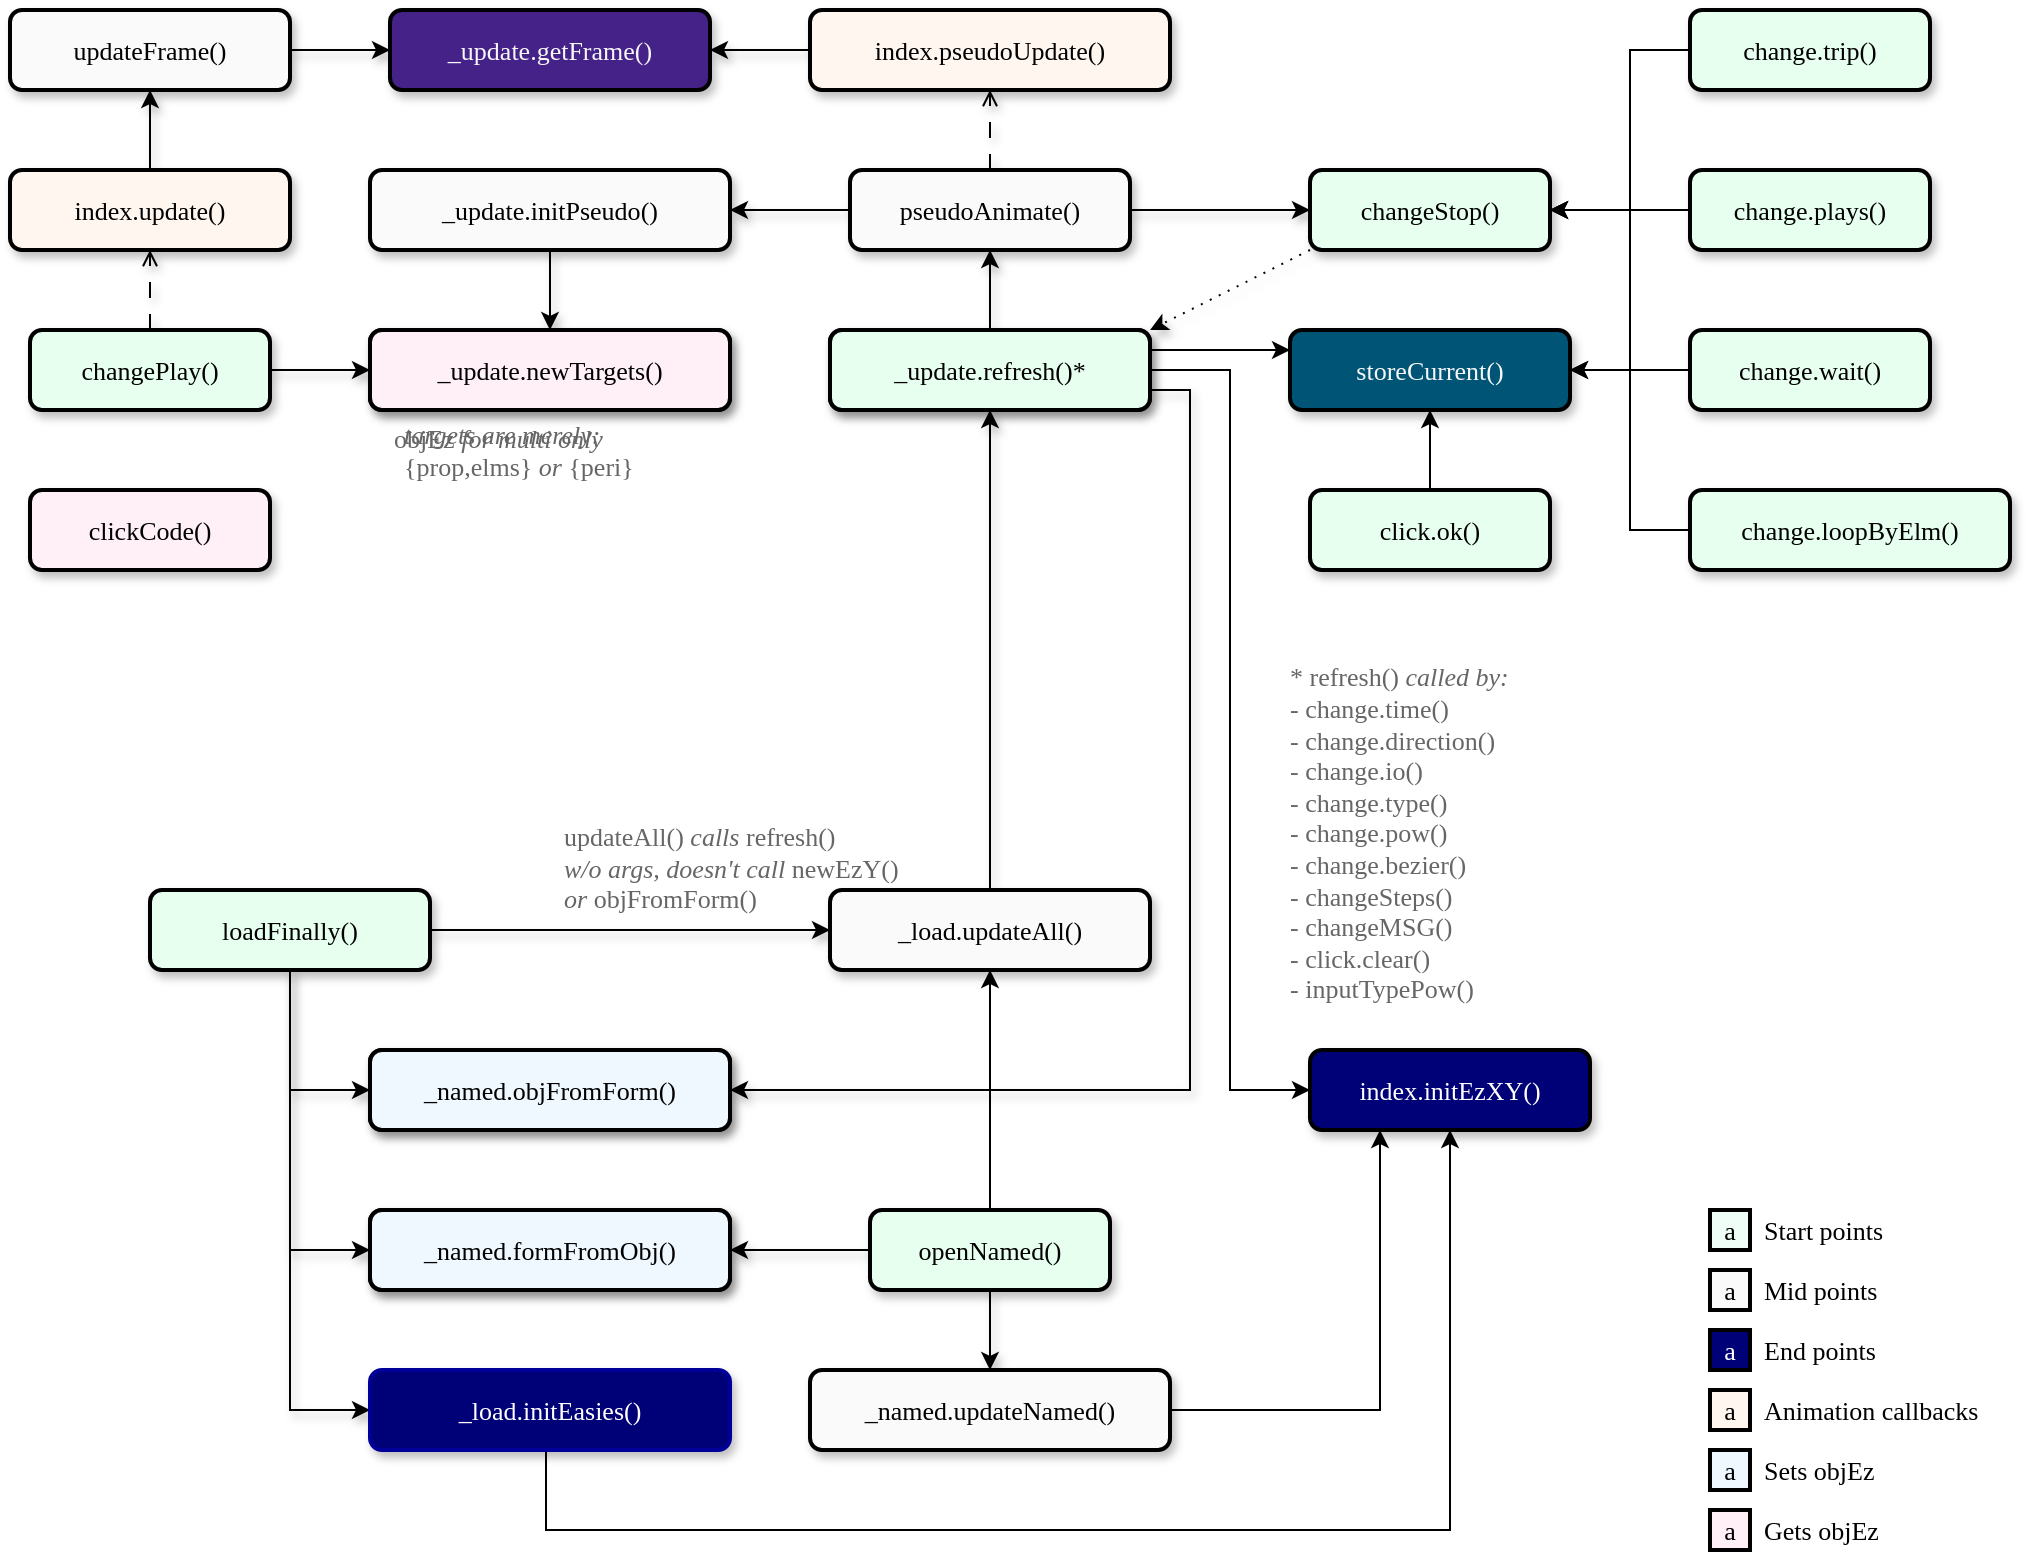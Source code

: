 <mxfile version="24.7.5" pages="3">
  <diagram name="play-pseudo" id="6L0fhBz9qAoxv040RHx2">
    <mxGraphModel dx="1434" dy="884" grid="0" gridSize="10" guides="1" tooltips="1" connect="1" arrows="1" fold="1" page="1" pageScale="1" pageWidth="1100" pageHeight="850" math="0" shadow="0">
      <root>
        <mxCell id="0" />
        <mxCell id="1" style="" parent="0" />
        <mxCell id="Dvot6YV5zROOj-S_3aKY-12" style="edgeStyle=orthogonalEdgeStyle;rounded=0;orthogonalLoop=1;jettySize=auto;html=1;exitX=1;exitY=0.5;exitDx=0;exitDy=0;entryX=0;entryY=0.5;entryDx=0;entryDy=0;shadow=1;" parent="1" source="hXqz4GdhRsnf6brSljVV-2" target="hXqz4GdhRsnf6brSljVV-12" edge="1">
          <mxGeometry relative="1" as="geometry" />
        </mxCell>
        <mxCell id="hXqz4GdhRsnf6brSljVV-2" value="updateFrame()" style="rounded=1;whiteSpace=wrap;html=1;fontFamily=Lucida Console;fontSize=13;fontStyle=0;strokeWidth=2;strokeColor=default;fontColor=default;fillColor=#fafafa;shadow=1;" parent="1" vertex="1">
          <mxGeometry x="50" y="40" width="140" height="40" as="geometry" />
        </mxCell>
        <mxCell id="hXqz4GdhRsnf6brSljVV-70" style="edgeStyle=orthogonalEdgeStyle;rounded=0;orthogonalLoop=1;jettySize=auto;html=1;exitX=0.5;exitY=0;exitDx=0;exitDy=0;entryX=0.5;entryY=1;entryDx=0;entryDy=0;shadow=1;" parent="1" source="hXqz4GdhRsnf6brSljVV-7" target="hXqz4GdhRsnf6brSljVV-2" edge="1">
          <mxGeometry relative="1" as="geometry" />
        </mxCell>
        <mxCell id="hXqz4GdhRsnf6brSljVV-7" value="index.update()" style="rounded=1;whiteSpace=wrap;html=1;fontFamily=Lucida Console;fontSize=13;fontStyle=0;strokeWidth=2;fillColor=#FFF7EF;strokeColor=default;fontColor=default;shadow=1;" parent="1" vertex="1">
          <mxGeometry x="50" y="120" width="140" height="40" as="geometry" />
        </mxCell>
        <mxCell id="hXqz4GdhRsnf6brSljVV-15" style="edgeStyle=orthogonalEdgeStyle;rounded=0;orthogonalLoop=1;jettySize=auto;html=1;exitX=1;exitY=0.5;exitDx=0;exitDy=0;entryX=0;entryY=0.5;entryDx=0;entryDy=0;shadow=1;" parent="1" source="hXqz4GdhRsnf6brSljVV-8" target="hXqz4GdhRsnf6brSljVV-13" edge="1">
          <mxGeometry relative="1" as="geometry" />
        </mxCell>
        <mxCell id="hXqz4GdhRsnf6brSljVV-44" style="edgeStyle=orthogonalEdgeStyle;rounded=0;orthogonalLoop=1;jettySize=auto;html=1;exitX=0.5;exitY=0;exitDx=0;exitDy=0;entryX=0.5;entryY=1;entryDx=0;entryDy=0;dashed=1;endArrow=open;endFill=0;dashPattern=8 8;shadow=1;" parent="1" source="hXqz4GdhRsnf6brSljVV-8" target="hXqz4GdhRsnf6brSljVV-7" edge="1">
          <mxGeometry relative="1" as="geometry" />
        </mxCell>
        <mxCell id="hXqz4GdhRsnf6brSljVV-8" value="changePlay()" style="rounded=1;whiteSpace=wrap;html=1;fontFamily=Lucida Console;fontSize=13;fontStyle=0;fillColor=#E7FFEF;strokeColor=default;strokeWidth=2;fontColor=default;shadow=1;" parent="1" vertex="1">
          <mxGeometry x="60" y="200" width="120" height="40" as="geometry" />
        </mxCell>
        <mxCell id="hXqz4GdhRsnf6brSljVV-12" value="&lt;div&gt;_update.getFrame()&lt;/div&gt;" style="rounded=1;whiteSpace=wrap;html=1;fontFamily=Lucida Console;fontSize=13;fontStyle=0;fillColor=#442288;strokeColor=default;strokeWidth=2;fontColor=#f7f7f7;shadow=1;" parent="1" vertex="1">
          <mxGeometry x="240" y="40" width="160" height="40" as="geometry" />
        </mxCell>
        <mxCell id="hXqz4GdhRsnf6brSljVV-13" value="&lt;div&gt;_update.newTargets&lt;span style=&quot;background-color: initial;&quot;&gt;()&lt;/span&gt;&lt;/div&gt;" style="rounded=1;whiteSpace=wrap;html=1;fontFamily=Lucida Console;fontSize=13;fontStyle=0;fillColor=#000077;strokeColor=default;strokeWidth=2;fontColor=#FFFFFF;shadow=1;" parent="1" vertex="1">
          <mxGeometry x="230" y="200" width="180" height="40" as="geometry" />
        </mxCell>
        <mxCell id="hXqz4GdhRsnf6brSljVV-17" style="edgeStyle=orthogonalEdgeStyle;rounded=0;orthogonalLoop=1;jettySize=auto;html=1;exitX=0;exitY=0.5;exitDx=0;exitDy=0;entryX=1;entryY=0.5;entryDx=0;entryDy=0;shadow=1;" parent="1" source="hXqz4GdhRsnf6brSljVV-16" target="hXqz4GdhRsnf6brSljVV-12" edge="1">
          <mxGeometry relative="1" as="geometry" />
        </mxCell>
        <mxCell id="hXqz4GdhRsnf6brSljVV-16" value="index.pseudoUpdate()" style="rounded=1;whiteSpace=wrap;html=1;fontFamily=Lucida Console;fontSize=13;fontStyle=0;strokeWidth=2;fillColor=#FFF7EF;shadow=1;" parent="1" vertex="1">
          <mxGeometry x="450" y="40" width="180" height="40" as="geometry" />
        </mxCell>
        <mxCell id="Dvot6YV5zROOj-S_3aKY-19" style="edgeStyle=orthogonalEdgeStyle;rounded=0;orthogonalLoop=1;jettySize=auto;html=1;exitX=0.5;exitY=0;exitDx=0;exitDy=0;entryX=0.5;entryY=1;entryDx=0;entryDy=0;dashed=1;endArrow=open;endFill=0;dashPattern=8 8;shadow=1;" parent="1" source="hXqz4GdhRsnf6brSljVV-18" target="hXqz4GdhRsnf6brSljVV-16" edge="1">
          <mxGeometry relative="1" as="geometry" />
        </mxCell>
        <mxCell id="Dvot6YV5zROOj-S_3aKY-33" style="edgeStyle=orthogonalEdgeStyle;rounded=0;orthogonalLoop=1;jettySize=auto;html=1;exitX=0;exitY=0.5;exitDx=0;exitDy=0;shadow=1;" parent="1" source="hXqz4GdhRsnf6brSljVV-18" target="Dvot6YV5zROOj-S_3aKY-18" edge="1">
          <mxGeometry relative="1" as="geometry" />
        </mxCell>
        <mxCell id="WA520V5fr_CS01gL8Ikz-3" style="edgeStyle=orthogonalEdgeStyle;rounded=0;orthogonalLoop=1;jettySize=auto;html=1;exitX=1;exitY=0.5;exitDx=0;exitDy=0;entryX=0;entryY=0.5;entryDx=0;entryDy=0;shadow=1;" parent="1" source="hXqz4GdhRsnf6brSljVV-18" target="WA520V5fr_CS01gL8Ikz-1" edge="1">
          <mxGeometry relative="1" as="geometry" />
        </mxCell>
        <mxCell id="hXqz4GdhRsnf6brSljVV-18" value="pseudoAnimate()" style="rounded=1;whiteSpace=wrap;html=1;fontFamily=Lucida Console;fontSize=13;fontStyle=0;strokeWidth=2;strokeColor=default;fontColor=default;fillColor=#fafafa;shadow=1;" parent="1" vertex="1">
          <mxGeometry x="470" y="120" width="140" height="40" as="geometry" />
        </mxCell>
        <mxCell id="Dvot6YV5zROOj-S_3aKY-32" style="edgeStyle=orthogonalEdgeStyle;rounded=0;orthogonalLoop=1;jettySize=auto;html=1;exitX=0.5;exitY=0;exitDx=0;exitDy=0;entryX=0.5;entryY=1;entryDx=0;entryDy=0;shadow=1;" parent="1" source="hXqz4GdhRsnf6brSljVV-24" target="hXqz4GdhRsnf6brSljVV-18" edge="1">
          <mxGeometry relative="1" as="geometry" />
        </mxCell>
        <mxCell id="gm3agLQRJm3zd57ILoIt-16" style="edgeStyle=orthogonalEdgeStyle;rounded=0;orthogonalLoop=1;jettySize=auto;html=1;exitX=1;exitY=0.25;exitDx=0;exitDy=0;entryX=0;entryY=0.25;entryDx=0;entryDy=0;" parent="1" source="hXqz4GdhRsnf6brSljVV-24" target="hXqz4GdhRsnf6brSljVV-50" edge="1">
          <mxGeometry relative="1" as="geometry" />
        </mxCell>
        <mxCell id="hXqz4GdhRsnf6brSljVV-24" value="_update.refresh()" style="rounded=1;whiteSpace=wrap;html=1;fontFamily=Lucida Console;fontSize=13;fontStyle=0;strokeWidth=2;fillColor=#F7FFF7;strokeColor=default;fontColor=default;shadow=1;" parent="1" vertex="1">
          <mxGeometry x="460" y="200" width="160" height="40" as="geometry" />
        </mxCell>
        <mxCell id="hXqz4GdhRsnf6brSljVV-58" style="rounded=0;orthogonalLoop=1;jettySize=auto;html=1;exitX=0.5;exitY=1;exitDx=0;exitDy=0;entryX=0;entryY=0.5;entryDx=0;entryDy=0;edgeStyle=orthogonalEdgeStyle;shadow=1;" parent="1" source="hXqz4GdhRsnf6brSljVV-28" target="hXqz4GdhRsnf6brSljVV-29" edge="1">
          <mxGeometry relative="1" as="geometry" />
        </mxCell>
        <mxCell id="hXqz4GdhRsnf6brSljVV-59" style="rounded=0;orthogonalLoop=1;jettySize=auto;html=1;exitX=0.5;exitY=1;exitDx=0;exitDy=0;entryX=0;entryY=0.5;entryDx=0;entryDy=0;edgeStyle=orthogonalEdgeStyle;shadow=1;" parent="1" source="hXqz4GdhRsnf6brSljVV-28" target="hXqz4GdhRsnf6brSljVV-30" edge="1">
          <mxGeometry relative="1" as="geometry" />
        </mxCell>
        <mxCell id="hXqz4GdhRsnf6brSljVV-60" style="edgeStyle=orthogonalEdgeStyle;rounded=0;orthogonalLoop=1;jettySize=auto;html=1;exitX=0.5;exitY=1;exitDx=0;exitDy=0;entryX=0;entryY=0.5;entryDx=0;entryDy=0;shadow=1;" parent="1" source="hXqz4GdhRsnf6brSljVV-28" target="hXqz4GdhRsnf6brSljVV-38" edge="1">
          <mxGeometry relative="1" as="geometry" />
        </mxCell>
        <mxCell id="Kc-UbZFhqpD4aEDmE4BN-4" style="edgeStyle=orthogonalEdgeStyle;rounded=0;orthogonalLoop=1;jettySize=auto;html=1;exitX=1;exitY=0.5;exitDx=0;exitDy=0;entryX=0;entryY=0.5;entryDx=0;entryDy=0;shadow=1;" parent="1" source="hXqz4GdhRsnf6brSljVV-28" target="hXqz4GdhRsnf6brSljVV-35" edge="1">
          <mxGeometry relative="1" as="geometry" />
        </mxCell>
        <mxCell id="hXqz4GdhRsnf6brSljVV-28" value="loadFinally()" style="rounded=1;whiteSpace=wrap;html=1;fontFamily=Lucida Console;fontSize=13;fontStyle=0;fillColor=#E7FFEF;strokeColor=default;strokeWidth=2;fontColor=default;shadow=1;" parent="1" vertex="1">
          <mxGeometry x="120" y="480" width="140" height="40" as="geometry" />
        </mxCell>
        <mxCell id="hXqz4GdhRsnf6brSljVV-29" value="&lt;div&gt;_named.objFromForm()&lt;/div&gt;" style="rounded=1;whiteSpace=wrap;html=1;fontFamily=Lucida Console;fontSize=13;fontStyle=0;fillColor=#003A77;strokeColor=default;strokeWidth=2;fontColor=#EEEEEE;shadow=1;" parent="1" vertex="1">
          <mxGeometry x="230" y="560" width="180" height="40" as="geometry" />
        </mxCell>
        <mxCell id="hXqz4GdhRsnf6brSljVV-30" value="_named.formFromObj()" style="rounded=1;whiteSpace=wrap;html=1;fontFamily=Lucida Console;fontSize=13;fontStyle=0;fillColor=#003A77;strokeColor=default;strokeWidth=2;fontColor=#EEEEEE;shadow=1;" parent="1" vertex="1">
          <mxGeometry x="230" y="640" width="180" height="40" as="geometry" />
        </mxCell>
        <mxCell id="hXqz4GdhRsnf6brSljVV-54" style="edgeStyle=orthogonalEdgeStyle;rounded=0;orthogonalLoop=1;jettySize=auto;html=1;exitX=0;exitY=0.5;exitDx=0;exitDy=0;entryX=1;entryY=0.5;entryDx=0;entryDy=0;shadow=1;" parent="1" source="hXqz4GdhRsnf6brSljVV-34" target="hXqz4GdhRsnf6brSljVV-30" edge="1">
          <mxGeometry relative="1" as="geometry" />
        </mxCell>
        <mxCell id="hXqz4GdhRsnf6brSljVV-57" style="edgeStyle=orthogonalEdgeStyle;rounded=0;orthogonalLoop=1;jettySize=auto;html=1;exitX=0.5;exitY=1;exitDx=0;exitDy=0;entryX=0.5;entryY=0;entryDx=0;entryDy=0;shadow=1;" parent="1" source="hXqz4GdhRsnf6brSljVV-34" target="hXqz4GdhRsnf6brSljVV-36" edge="1">
          <mxGeometry relative="1" as="geometry" />
        </mxCell>
        <mxCell id="gm3agLQRJm3zd57ILoIt-3" style="edgeStyle=orthogonalEdgeStyle;rounded=0;orthogonalLoop=1;jettySize=auto;html=1;exitX=0.5;exitY=0;exitDx=0;exitDy=0;entryX=0.5;entryY=1;entryDx=0;entryDy=0;" parent="1" source="hXqz4GdhRsnf6brSljVV-34" target="hXqz4GdhRsnf6brSljVV-35" edge="1">
          <mxGeometry relative="1" as="geometry" />
        </mxCell>
        <mxCell id="hXqz4GdhRsnf6brSljVV-34" value="openNamed()" style="rounded=1;whiteSpace=wrap;html=1;fontFamily=Lucida Console;fontSize=13;fontStyle=0;fillColor=#E7FFEF;strokeColor=default;strokeWidth=2;fontColor=default;shadow=1;" parent="1" vertex="1">
          <mxGeometry x="480" y="640" width="120" height="40" as="geometry" />
        </mxCell>
        <mxCell id="UL8cfQ5lwyycX3His9zj-11" style="edgeStyle=orthogonalEdgeStyle;rounded=0;orthogonalLoop=1;jettySize=auto;html=1;exitX=0.5;exitY=0;exitDx=0;exitDy=0;entryX=0.5;entryY=1;entryDx=0;entryDy=0;strokeColor=default;shadow=1;" parent="1" source="hXqz4GdhRsnf6brSljVV-35" target="hXqz4GdhRsnf6brSljVV-24" edge="1">
          <mxGeometry relative="1" as="geometry">
            <Array as="points">
              <mxPoint x="540" y="340" />
              <mxPoint x="540" y="340" />
            </Array>
          </mxGeometry>
        </mxCell>
        <mxCell id="hXqz4GdhRsnf6brSljVV-35" value="_load.updateAll()" style="rounded=1;whiteSpace=wrap;html=1;fontFamily=Lucida Console;fontSize=13;fontStyle=0;strokeWidth=2;fillColor=#fafafa;shadow=1;" parent="1" vertex="1">
          <mxGeometry x="460" y="480" width="160" height="40" as="geometry" />
        </mxCell>
        <mxCell id="_eLUikdrogcPnSDA-UMs-5" style="edgeStyle=orthogonalEdgeStyle;rounded=0;orthogonalLoop=1;jettySize=auto;html=1;exitX=1;exitY=0.5;exitDx=0;exitDy=0;entryX=0.25;entryY=1;entryDx=0;entryDy=0;" edge="1" parent="1" source="hXqz4GdhRsnf6brSljVV-36" target="hXqz4GdhRsnf6brSljVV-78">
          <mxGeometry relative="1" as="geometry" />
        </mxCell>
        <mxCell id="hXqz4GdhRsnf6brSljVV-36" value="_named.updateNamed()" style="rounded=1;whiteSpace=wrap;html=1;fontFamily=Lucida Console;fontSize=13;fontStyle=0;strokeWidth=2;fillColor=#fafafa;shadow=1;" parent="1" vertex="1">
          <mxGeometry x="450" y="720" width="180" height="40" as="geometry" />
        </mxCell>
        <mxCell id="_eLUikdrogcPnSDA-UMs-3" style="edgeStyle=orthogonalEdgeStyle;rounded=0;orthogonalLoop=1;jettySize=auto;html=1;exitX=0.5;exitY=1;exitDx=0;exitDy=0;entryX=0.5;entryY=1;entryDx=0;entryDy=0;" edge="1" parent="1" source="hXqz4GdhRsnf6brSljVV-38" target="hXqz4GdhRsnf6brSljVV-78">
          <mxGeometry relative="1" as="geometry">
            <Array as="points">
              <mxPoint x="318" y="800" />
              <mxPoint x="770" y="800" />
            </Array>
          </mxGeometry>
        </mxCell>
        <mxCell id="hXqz4GdhRsnf6brSljVV-38" value="_load.initEasies()" style="rounded=1;whiteSpace=wrap;html=1;fontFamily=Lucida Console;fontSize=13;fontStyle=0;strokeWidth=2;fillColor=#000077;fontColor=#FFFFFF;textShadow=0;strokeColor=#000099;shadow=1;" parent="1" vertex="1">
          <mxGeometry x="230" y="720" width="180" height="40" as="geometry" />
        </mxCell>
        <mxCell id="hXqz4GdhRsnf6brSljVV-50" value="storeCurrent()" style="rounded=1;whiteSpace=wrap;html=1;fontFamily=Lucida Console;fontSize=13;fontStyle=0;strokeWidth=2;strokeColor=default;fontColor=#f7f7f7;fillColor=#005577;shadow=1;" parent="1" vertex="1">
          <mxGeometry x="690" y="200" width="140" height="40" as="geometry" />
        </mxCell>
        <mxCell id="hXqz4GdhRsnf6brSljVV-106" value="a" style="rounded=0;whiteSpace=wrap;html=1;fillColor=#000077;strokeWidth=2;fontFamily=Lucida Console;fontSize=13;fontColor=#FFFFFF;" parent="1" vertex="1">
          <mxGeometry x="900" y="700" width="20" height="20" as="geometry" />
        </mxCell>
        <mxCell id="hXqz4GdhRsnf6brSljVV-107" value="End points" style="text;html=1;align=left;verticalAlign=middle;whiteSpace=wrap;rounded=0;fontSize=13;fontStyle=0;fontFamily=Verdana;" parent="1" vertex="1">
          <mxGeometry x="925" y="700" width="80" height="20" as="geometry" />
        </mxCell>
        <mxCell id="hXqz4GdhRsnf6brSljVV-101" value="a" style="rounded=0;whiteSpace=wrap;html=1;fillColor=#EFFFF7;strokeWidth=2;fontFamily=Lucida Console;fontSize=13;" parent="1" vertex="1">
          <mxGeometry x="900" y="640" width="20" height="20" as="geometry" />
        </mxCell>
        <mxCell id="hXqz4GdhRsnf6brSljVV-102" value="Start points" style="text;html=1;align=left;verticalAlign=middle;whiteSpace=wrap;rounded=0;fontSize=13;fontStyle=0;fontFamily=Verdana;" parent="1" vertex="1">
          <mxGeometry x="925" y="640" width="83" height="20" as="geometry" />
        </mxCell>
        <mxCell id="Dvot6YV5zROOj-S_3aKY-34" style="edgeStyle=orthogonalEdgeStyle;rounded=0;orthogonalLoop=1;jettySize=auto;html=1;exitX=0.5;exitY=1;exitDx=0;exitDy=0;entryX=0.5;entryY=0;entryDx=0;entryDy=0;shadow=1;" parent="1" source="Dvot6YV5zROOj-S_3aKY-18" target="hXqz4GdhRsnf6brSljVV-13" edge="1">
          <mxGeometry relative="1" as="geometry" />
        </mxCell>
        <mxCell id="Dvot6YV5zROOj-S_3aKY-18" value="&lt;div&gt;_update.initPseudo&lt;span style=&quot;background-color: initial;&quot;&gt;()&lt;/span&gt;&lt;/div&gt;" style="rounded=1;whiteSpace=wrap;html=1;fontFamily=Lucida Console;fontSize=13;fontStyle=0;fillColor=#fafafa;strokeColor=default;strokeWidth=2;shadow=1;" parent="1" vertex="1">
          <mxGeometry x="230" y="120" width="180" height="40" as="geometry" />
        </mxCell>
        <mxCell id="Dvot6YV5zROOj-S_3aKY-22" value="a" style="rounded=0;whiteSpace=wrap;html=1;fillColor=#FFF7EF;strokeWidth=2;strokeColor=default;fontFamily=Lucida Console;fontSize=13;" parent="1" vertex="1">
          <mxGeometry x="900" y="730" width="20" height="20" as="geometry" />
        </mxCell>
        <mxCell id="Dvot6YV5zROOj-S_3aKY-23" value="Animation callbacks" style="text;html=1;align=left;verticalAlign=middle;whiteSpace=wrap;rounded=0;fontSize=13;fontStyle=0;fontFamily=Verdana;" parent="1" vertex="1">
          <mxGeometry x="925" y="730" width="133" height="20" as="geometry" />
        </mxCell>
        <mxCell id="Z2Rms-E0HUb1iH4WVCkD-3" style="edgeStyle=orthogonalEdgeStyle;rounded=0;orthogonalLoop=1;jettySize=auto;html=1;exitX=1;exitY=0.75;exitDx=0;exitDy=0;entryX=1;entryY=0.5;entryDx=0;entryDy=0;shadow=1;" parent="1" source="fSwSa6N9jFlM-TsseiW5-2" target="hXqz4GdhRsnf6brSljVV-29" edge="1">
          <mxGeometry relative="1" as="geometry">
            <Array as="points">
              <mxPoint x="640" y="230" />
              <mxPoint x="640" y="580" />
            </Array>
          </mxGeometry>
        </mxCell>
        <mxCell id="Z2Rms-E0HUb1iH4WVCkD-11" value="a" style="rounded=0;whiteSpace=wrap;html=1;fillColor=#fafafa;strokeWidth=2;fontFamily=Lucida Console;fontSize=13;" parent="1" vertex="1">
          <mxGeometry x="900" y="670" width="20" height="20" as="geometry" />
        </mxCell>
        <mxCell id="Z2Rms-E0HUb1iH4WVCkD-12" value="Mid points" style="text;html=1;align=left;verticalAlign=middle;whiteSpace=wrap;rounded=0;fontSize=13;fontStyle=0;fontFamily=Verdana;" parent="1" vertex="1">
          <mxGeometry x="925" y="670" width="73" height="20" as="geometry" />
        </mxCell>
        <mxCell id="WA520V5fr_CS01gL8Ikz-4" style="rounded=0;orthogonalLoop=1;jettySize=auto;html=1;exitX=0;exitY=1;exitDx=0;exitDy=0;entryX=1;entryY=0;entryDx=0;entryDy=0;dashed=1;dashPattern=1 4;shadow=1;" parent="1" source="WA520V5fr_CS01gL8Ikz-1" target="hXqz4GdhRsnf6brSljVV-24" edge="1">
          <mxGeometry relative="1" as="geometry" />
        </mxCell>
        <mxCell id="WA520V5fr_CS01gL8Ikz-1" value="changeStop()" style="rounded=1;whiteSpace=wrap;html=1;fontFamily=Lucida Console;fontSize=13;fontStyle=0;fillColor=#E7FFEF;strokeColor=default;strokeWidth=2;fontColor=default;shadow=1;" parent="1" vertex="1">
          <mxGeometry x="700" y="120" width="120" height="40" as="geometry" />
        </mxCell>
        <mxCell id="gm3agLQRJm3zd57ILoIt-8" style="edgeStyle=orthogonalEdgeStyle;rounded=0;orthogonalLoop=1;jettySize=auto;html=1;exitX=0.5;exitY=0;exitDx=0;exitDy=0;entryX=0.5;entryY=1;entryDx=0;entryDy=0;" parent="1" source="gm3agLQRJm3zd57ILoIt-1" target="hXqz4GdhRsnf6brSljVV-50" edge="1">
          <mxGeometry relative="1" as="geometry" />
        </mxCell>
        <mxCell id="gm3agLQRJm3zd57ILoIt-1" value="click.ok()" style="rounded=1;whiteSpace=wrap;html=1;fontFamily=Lucida Console;fontSize=13;fontStyle=0;fillColor=#E7FFEF;strokeColor=default;strokeWidth=2;fontColor=default;shadow=1;" parent="1" vertex="1">
          <mxGeometry x="700" y="280" width="120" height="40" as="geometry" />
        </mxCell>
        <mxCell id="gm3agLQRJm3zd57ILoIt-11" style="edgeStyle=orthogonalEdgeStyle;rounded=0;orthogonalLoop=1;jettySize=auto;html=1;exitX=1;exitY=0.5;exitDx=0;exitDy=0;entryX=1;entryY=0.75;entryDx=0;entryDy=0;" parent="1" source="4Ug13EnKv9rMJapyZhqq-3" target="hXqz4GdhRsnf6brSljVV-50" edge="1">
          <mxGeometry relative="1" as="geometry">
            <Array as="points">
              <mxPoint x="880" y="380" />
              <mxPoint x="880" y="230" />
            </Array>
          </mxGeometry>
        </mxCell>
        <mxCell id="gm3agLQRJm3zd57ILoIt-12" style="edgeStyle=orthogonalEdgeStyle;rounded=0;orthogonalLoop=1;jettySize=auto;html=1;exitX=1;exitY=0.5;exitDx=0;exitDy=0;entryX=1;entryY=0.25;entryDx=0;entryDy=0;" parent="1" source="4Ug13EnKv9rMJapyZhqq-4" target="hXqz4GdhRsnf6brSljVV-50" edge="1">
          <mxGeometry relative="1" as="geometry">
            <Array as="points">
              <mxPoint x="900" y="460" />
              <mxPoint x="900" y="210" />
            </Array>
          </mxGeometry>
        </mxCell>
        <object label="multi" id="hXqz4GdhRsnf6brSljVV-64">
          <mxCell style="" parent="0" visible="0" />
        </object>
        <mxCell id="hXqz4GdhRsnf6brSljVV-66" value="index.multiFromObj()" style="rounded=1;whiteSpace=wrap;html=1;fontFamily=Lucida Console;fontSize=13;fontStyle=0;strokeWidth=2;fillColor=#000099;fontColor=#f7f7f7;shadow=1;" parent="hXqz4GdhRsnf6brSljVV-64" vertex="1">
          <mxGeometry x="230" y="280" width="180" height="40" as="geometry" />
        </mxCell>
        <mxCell id="Ny8PEeWOqFx2Q5kAYUjj-11" style="edgeStyle=orthogonalEdgeStyle;rounded=0;orthogonalLoop=1;jettySize=auto;html=1;exitX=0.25;exitY=1;exitDx=0;exitDy=0;entryX=0.5;entryY=1;entryDx=0;entryDy=0;" parent="hXqz4GdhRsnf6brSljVV-64" source="hXqz4GdhRsnf6brSljVV-67" target="hXqz4GdhRsnf6brSljVV-38" edge="1">
          <mxGeometry relative="1" as="geometry">
            <Array as="points">
              <mxPoint x="93" y="790" />
              <mxPoint x="318" y="790" />
            </Array>
          </mxGeometry>
        </mxCell>
        <mxCell id="hXqz4GdhRsnf6brSljVV-67" value="events.change.easy()" style="rounded=1;whiteSpace=wrap;html=1;fontFamily=Lucida Console;fontSize=13;fontStyle=0;strokeWidth=2;fillColor=#E7FFEF;fontColor=#1A1A1A;strokeColor=default;shadow=1;" parent="hXqz4GdhRsnf6brSljVV-64" vertex="1">
          <mxGeometry x="50" y="360" width="180" height="40" as="geometry" />
        </mxCell>
        <mxCell id="hXqz4GdhRsnf6brSljVV-75" style="edgeStyle=orthogonalEdgeStyle;rounded=0;orthogonalLoop=1;jettySize=auto;html=1;exitX=0.5;exitY=1;exitDx=0;exitDy=0;entryX=0.5;entryY=0;entryDx=0;entryDy=0;shadow=1;" parent="hXqz4GdhRsnf6brSljVV-64" source="hXqz4GdhRsnf6brSljVV-13" target="hXqz4GdhRsnf6brSljVV-66" edge="1">
          <mxGeometry relative="1" as="geometry" />
        </mxCell>
        <mxCell id="hXqz4GdhRsnf6brSljVV-97" value="&lt;div&gt;_update.newTargets&lt;span style=&quot;background-color: initial;&quot;&gt;()&lt;/span&gt;&lt;/div&gt;" style="rounded=1;whiteSpace=wrap;html=1;fontFamily=Lucida Console;fontSize=13;fontStyle=0;fillColor=#000077;strokeColor=#000099;strokeWidth=2;fontColor=#FFFFFF;shadow=1;" parent="hXqz4GdhRsnf6brSljVV-64" vertex="1">
          <mxGeometry x="230" y="200" width="180" height="40" as="geometry" />
        </mxCell>
        <mxCell id="Dvot6YV5zROOj-S_3aKY-10" style="edgeStyle=orthogonalEdgeStyle;rounded=0;orthogonalLoop=1;jettySize=auto;html=1;exitX=0;exitY=0.5;exitDx=0;exitDy=0;entryX=1;entryY=0.5;entryDx=0;entryDy=0;shadow=1;" parent="hXqz4GdhRsnf6brSljVV-64" source="Dvot6YV5zROOj-S_3aKY-9" target="hXqz4GdhRsnf6brSljVV-38" edge="1">
          <mxGeometry relative="1" as="geometry" />
        </mxCell>
        <mxCell id="Dvot6YV5zROOj-S_3aKY-9" value="_named.updateNamed()" style="rounded=1;whiteSpace=wrap;html=1;fontFamily=Lucida Console;fontSize=13;fontStyle=0;strokeWidth=2;fillColor=#fafafa;shadow=1;shadowColor=none;shadowOpacity=0;" parent="hXqz4GdhRsnf6brSljVV-64" vertex="1">
          <mxGeometry x="450" y="720" width="180" height="40" as="geometry" />
        </mxCell>
        <mxCell id="Kc-UbZFhqpD4aEDmE4BN-3" style="edgeStyle=orthogonalEdgeStyle;rounded=0;orthogonalLoop=1;jettySize=auto;html=1;exitX=1;exitY=0.5;exitDx=0;exitDy=0;entryX=0;entryY=0.5;entryDx=0;entryDy=0;shadow=1;" parent="hXqz4GdhRsnf6brSljVV-64" source="Kc-UbZFhqpD4aEDmE4BN-2" target="hXqz4GdhRsnf6brSljVV-66" edge="1">
          <mxGeometry relative="1" as="geometry" />
        </mxCell>
        <mxCell id="Kc-UbZFhqpD4aEDmE4BN-2" value="clickCode()" style="rounded=1;whiteSpace=wrap;html=1;fontFamily=Lucida Console;fontSize=13;fontStyle=0;fillColor=#E7FFeF;strokeColor=default;strokeWidth=2;fontColor=default;shadow=1;" parent="hXqz4GdhRsnf6brSljVV-64" vertex="1">
          <mxGeometry x="60" y="280" width="120" height="40" as="geometry" />
        </mxCell>
        <mxCell id="4Ug13EnKv9rMJapyZhqq-1" value="easys[]&lt;font face=&quot;Verdana&quot;&gt;&lt;i&gt;&amp;nbsp;changes&amp;nbsp;&lt;/i&gt;&lt;/font&gt;&lt;font face=&quot;Verdana&quot;&gt;&lt;i&gt;via:&lt;/i&gt;&lt;/font&gt;&lt;div&gt;&lt;font face=&quot;Lucida Console&quot;&gt;change.easy(),&lt;/font&gt;&lt;/div&gt;&lt;div&gt;&lt;font face=&quot;Lucida Console&quot;&gt;loadFinally(),&lt;/font&gt;&lt;/div&gt;&lt;div&gt;&lt;font style=&quot;background-color: initial;&quot; face=&quot;Verdana&quot;&gt;o&lt;/font&gt;&lt;font style=&quot;background-color: initial;&quot; face=&quot;Lucida Console&quot;&gt;penNamed()&lt;/font&gt;&lt;br&gt;&lt;/div&gt;" style="text;html=1;align=left;verticalAlign=middle;whiteSpace=wrap;rounded=0;fontSize=13;fontStyle=0;fontFamily=Lucida Console;fontColor=#666666;shadow=0;glass=0;" parent="hXqz4GdhRsnf6brSljVV-64" vertex="1">
          <mxGeometry x="120" y="410" width="150" height="60" as="geometry" />
        </mxCell>
        <mxCell id="4Ug13EnKv9rMJapyZhqq-2" value="events.change.eKey()" style="rounded=1;whiteSpace=wrap;html=1;fontFamily=Lucida Console;fontSize=13;fontStyle=0;strokeWidth=2;fillColor=#E7FFEF;fontColor=#1A1A1A;strokeColor=default;shadow=1;" parent="hXqz4GdhRsnf6brSljVV-64" vertex="1">
          <mxGeometry x="300" y="400" width="180" height="40" as="geometry" />
        </mxCell>
        <mxCell id="Ny8PEeWOqFx2Q5kAYUjj-13" style="edgeStyle=orthogonalEdgeStyle;rounded=0;orthogonalLoop=1;jettySize=auto;html=1;exitX=0;exitY=0.5;exitDx=0;exitDy=0;entryX=1;entryY=0.25;entryDx=0;entryDy=0;" parent="hXqz4GdhRsnf6brSljVV-64" source="4Ug13EnKv9rMJapyZhqq-3" target="hXqz4GdhRsnf6brSljVV-29" edge="1">
          <mxGeometry relative="1" as="geometry">
            <Array as="points">
              <mxPoint x="640" y="380" />
              <mxPoint x="640" y="570" />
            </Array>
          </mxGeometry>
        </mxCell>
        <mxCell id="4Ug13EnKv9rMJapyZhqq-3" value="events.change.plays()" style="rounded=1;whiteSpace=wrap;html=1;fontFamily=Lucida Console;fontSize=13;fontStyle=0;strokeWidth=2;fillColor=#E7FFEF;fontColor=#1A1A1A;strokeColor=default;shadow=1;" parent="hXqz4GdhRsnf6brSljVV-64" vertex="1">
          <mxGeometry x="680" y="360" width="180" height="40" as="geometry" />
        </mxCell>
        <mxCell id="Ny8PEeWOqFx2Q5kAYUjj-14" style="edgeStyle=orthogonalEdgeStyle;rounded=0;orthogonalLoop=1;jettySize=auto;html=1;exitX=0;exitY=0.5;exitDx=0;exitDy=0;entryX=1;entryY=0.75;entryDx=0;entryDy=0;" parent="hXqz4GdhRsnf6brSljVV-64" source="4Ug13EnKv9rMJapyZhqq-4" target="hXqz4GdhRsnf6brSljVV-29" edge="1">
          <mxGeometry relative="1" as="geometry">
            <Array as="points">
              <mxPoint x="660" y="460" />
              <mxPoint x="660" y="590" />
            </Array>
          </mxGeometry>
        </mxCell>
        <mxCell id="4Ug13EnKv9rMJapyZhqq-4" value="events.change.trip()" style="rounded=1;whiteSpace=wrap;html=1;fontFamily=Lucida Console;fontSize=13;fontStyle=0;strokeWidth=2;fillColor=#E7FFEF;fontColor=#1A1A1A;strokeColor=default;shadow=1;" parent="hXqz4GdhRsnf6brSljVV-64" vertex="1">
          <mxGeometry x="680" y="440" width="180" height="40" as="geometry" />
        </mxCell>
        <mxCell id="4Ug13EnKv9rMJapyZhqq-6" value="_update.refresh()" style="rounded=1;whiteSpace=wrap;html=1;fontFamily=Lucida Console;fontSize=13;fontStyle=0;strokeWidth=2;fillColor=#fafafa;shadow=1;" parent="hXqz4GdhRsnf6brSljVV-64" vertex="1">
          <mxGeometry x="460" y="200" width="160" height="40" as="geometry" />
        </mxCell>
        <mxCell id="gm3agLQRJm3zd57ILoIt-15" value="#eKey[], #easy[], #plays[], #trip[]&lt;font face=&quot;Verdana&quot;&gt;&lt;i&gt;&amp;nbsp;are all disabled after play and until stop/reset, so no need to call&amp;nbsp;&lt;/i&gt;&lt;/font&gt;changeStop()" style="text;html=1;align=left;verticalAlign=middle;whiteSpace=wrap;rounded=0;fontSize=13;fontStyle=0;fontFamily=Lucida Console;fontColor=#666666;shadow=0;glass=0;" parent="hXqz4GdhRsnf6brSljVV-64" vertex="1">
          <mxGeometry x="680" y="500" width="220" height="70" as="geometry" />
        </mxCell>
        <mxCell id="Ny8PEeWOqFx2Q5kAYUjj-5" style="edgeStyle=orthogonalEdgeStyle;rounded=0;orthogonalLoop=1;jettySize=auto;html=1;exitX=1;exitY=0.5;exitDx=0;exitDy=0;entryX=0.325;entryY=1;entryDx=0;entryDy=0;entryPerimeter=0;" parent="hXqz4GdhRsnf6brSljVV-64" source="4Ug13EnKv9rMJapyZhqq-2" target="4Ug13EnKv9rMJapyZhqq-6" edge="1">
          <mxGeometry relative="1" as="geometry">
            <Array as="points">
              <mxPoint x="511" y="420" />
            </Array>
          </mxGeometry>
        </mxCell>
        <mxCell id="Ny8PEeWOqFx2Q5kAYUjj-9" style="edgeStyle=orthogonalEdgeStyle;rounded=0;orthogonalLoop=1;jettySize=auto;html=1;exitX=1;exitY=0.5;exitDx=0;exitDy=0;entryX=0.138;entryY=1;entryDx=0;entryDy=0;entryPerimeter=0;" parent="hXqz4GdhRsnf6brSljVV-64" source="hXqz4GdhRsnf6brSljVV-67" target="4Ug13EnKv9rMJapyZhqq-6" edge="1">
          <mxGeometry relative="1" as="geometry" />
        </mxCell>
        <object label="multi &#xa;objEz" id="hXqz4GdhRsnf6brSljVV-111">
          <mxCell style="" parent="0" visible="0" />
        </object>
        <mxCell id="hXqz4GdhRsnf6brSljVV-113" value="a" style="rounded=0;whiteSpace=wrap;html=1;fillColor=#EFF7FF;strokeWidth=2;fontFamily=Lucida Console;fontSize=13;" parent="hXqz4GdhRsnf6brSljVV-111" vertex="1">
          <mxGeometry x="900" y="760" width="20" height="20" as="geometry" />
        </mxCell>
        <mxCell id="hXqz4GdhRsnf6brSljVV-114" value="Sets objEz" style="text;html=1;align=left;verticalAlign=middle;whiteSpace=wrap;rounded=0;fontSize=13;fontStyle=0;fontFamily=Verdana;" parent="hXqz4GdhRsnf6brSljVV-111" vertex="1">
          <mxGeometry x="925" y="760" width="80" height="20" as="geometry" />
        </mxCell>
        <mxCell id="hXqz4GdhRsnf6brSljVV-115" value="a" style="rounded=0;whiteSpace=wrap;html=1;fillColor=#FFEFF7;strokeWidth=2;fontFamily=Lucida Console;fontSize=13;" parent="hXqz4GdhRsnf6brSljVV-111" vertex="1">
          <mxGeometry x="900" y="790" width="20" height="20" as="geometry" />
        </mxCell>
        <mxCell id="hXqz4GdhRsnf6brSljVV-116" value="Gets objEz" style="text;html=1;align=left;verticalAlign=middle;whiteSpace=wrap;rounded=0;fontSize=13;fontStyle=0;fontFamily=Verdana;" parent="hXqz4GdhRsnf6brSljVV-111" vertex="1">
          <mxGeometry x="925" y="790" width="86" height="20" as="geometry" />
        </mxCell>
        <mxCell id="hXqz4GdhRsnf6brSljVV-119" value="&lt;div&gt;_named.objFromForm()&lt;/div&gt;" style="rounded=1;whiteSpace=wrap;html=1;fontFamily=Lucida Console;fontSize=13;fontStyle=0;fillColor=#EFF7FF;strokeColor=default;strokeWidth=2;shadow=1;" parent="hXqz4GdhRsnf6brSljVV-111" vertex="1">
          <mxGeometry x="230" y="560" width="180" height="40" as="geometry" />
        </mxCell>
        <mxCell id="hXqz4GdhRsnf6brSljVV-120" value="_named.formFromObj()" style="rounded=1;whiteSpace=wrap;html=1;fontFamily=Lucida Console;fontSize=13;fontStyle=0;fillColor=#EFF7FF;strokeColor=default;strokeWidth=2;shadow=1;" parent="hXqz4GdhRsnf6brSljVV-111" vertex="1">
          <mxGeometry x="230" y="640" width="180" height="40" as="geometry" />
        </mxCell>
        <mxCell id="hXqz4GdhRsnf6brSljVV-121" value="storeCurrent()" style="rounded=1;whiteSpace=wrap;html=1;fontFamily=Lucida Console;fontSize=13;fontStyle=0;strokeWidth=2;fillColor=#FFEFF7;strokeColor=default;fontColor=default;shadow=1;" parent="hXqz4GdhRsnf6brSljVV-111" vertex="1">
          <mxGeometry x="690" y="200" width="140" height="40" as="geometry" />
        </mxCell>
        <mxCell id="hXqz4GdhRsnf6brSljVV-124" value="index.multiFromObj()" style="rounded=1;whiteSpace=wrap;html=1;fontFamily=Lucida Console;fontSize=13;fontStyle=0;strokeWidth=2;fillColor=#FFEFF7;shadow=1;" parent="hXqz4GdhRsnf6brSljVV-111" vertex="1">
          <mxGeometry x="230" y="280" width="180" height="40" as="geometry" />
        </mxCell>
        <mxCell id="8OnAcR3Ff745N4wSYomx-1" value="clickCode()" style="rounded=1;whiteSpace=wrap;html=1;fontFamily=Lucida Console;fontSize=13;fontStyle=0;fillColor=#FFEFF7;strokeColor=default;strokeWidth=2;fontColor=default;shadow=1;" parent="hXqz4GdhRsnf6brSljVV-111" vertex="1">
          <mxGeometry x="60" y="280" width="120" height="40" as="geometry" />
        </mxCell>
        <object label="easings" id="hXqz4GdhRsnf6brSljVV-77">
          <mxCell style="" parent="0" />
        </object>
        <mxCell id="hXqz4GdhRsnf6brSljVV-78" value="index.initEzXY()" style="rounded=1;whiteSpace=wrap;html=1;fontFamily=Lucida Console;fontSize=13;fontStyle=0;strokeWidth=2;fillColor=#000077;fontColor=#FFFFFF;shadow=1;" parent="hXqz4GdhRsnf6brSljVV-77" vertex="1">
          <mxGeometry x="700" y="560" width="140" height="40" as="geometry" />
        </mxCell>
        <mxCell id="_eLUikdrogcPnSDA-UMs-4" style="edgeStyle=orthogonalEdgeStyle;rounded=0;orthogonalLoop=1;jettySize=auto;html=1;exitX=1;exitY=0.5;exitDx=0;exitDy=0;entryX=0;entryY=0.5;entryDx=0;entryDy=0;" edge="1" parent="hXqz4GdhRsnf6brSljVV-77" source="fSwSa6N9jFlM-TsseiW5-2" target="hXqz4GdhRsnf6brSljVV-78">
          <mxGeometry relative="1" as="geometry" />
        </mxCell>
        <mxCell id="fSwSa6N9jFlM-TsseiW5-2" value="_update.refresh()*" style="rounded=1;whiteSpace=wrap;html=1;fontFamily=Lucida Console;fontSize=13;fontStyle=0;strokeWidth=2;fillColor=#e7FFEf;shadow=1;" parent="hXqz4GdhRsnf6brSljVV-77" vertex="1">
          <mxGeometry x="460" y="200" width="160" height="40" as="geometry" />
        </mxCell>
        <mxCell id="fSwSa6N9jFlM-TsseiW5-5" value="&lt;span style=&quot;font-family: &amp;quot;Lucida Console&amp;quot;;&quot;&gt;* refresh&lt;/span&gt;&lt;font face=&quot;Lucida Console&quot;&gt;()&amp;nbsp;&lt;/font&gt;&lt;i style=&quot;background-color: initial;&quot;&gt;called by:&lt;/i&gt;&lt;div&gt;&lt;font style=&quot;background-color: initial;&quot; face=&quot;Lucida Console&quot;&gt;- change.time()&lt;br&gt;&lt;/font&gt;&lt;/div&gt;&lt;div&gt;&lt;span style=&quot;font-family: &amp;quot;Lucida Console&amp;quot;; background-color: initial;&quot;&gt;-&lt;/span&gt;&lt;span style=&quot;font-family: &amp;quot;Lucida Console&amp;quot;; background-color: initial;&quot;&gt;&amp;nbsp;&lt;/span&gt;&lt;font style=&quot;background-color: initial;&quot; face=&quot;Lucida Console&quot;&gt;change.direction()&lt;/font&gt;&lt;/div&gt;&lt;div&gt;&lt;span style=&quot;font-family: &amp;quot;Lucida Console&amp;quot;; background-color: initial;&quot;&gt;-&lt;/span&gt;&lt;span style=&quot;font-family: &amp;quot;Lucida Console&amp;quot;; background-color: initial;&quot;&gt;&amp;nbsp;&lt;/span&gt;&lt;font style=&quot;background-color: initial;&quot; face=&quot;Lucida Console&quot;&gt;change.io()&lt;/font&gt;&lt;/div&gt;&lt;div&gt;&lt;span style=&quot;font-family: &amp;quot;Lucida Console&amp;quot;; background-color: initial;&quot;&gt;-&lt;/span&gt;&lt;span style=&quot;font-family: &amp;quot;Lucida Console&amp;quot;; background-color: initial;&quot;&gt;&amp;nbsp;&lt;/span&gt;&lt;font style=&quot;background-color: initial;&quot; face=&quot;Lucida Console&quot;&gt;change.type()&lt;/font&gt;&lt;/div&gt;&lt;div&gt;&lt;span style=&quot;font-family: &amp;quot;Lucida Console&amp;quot;; background-color: initial;&quot;&gt;-&lt;/span&gt;&lt;span style=&quot;font-family: &amp;quot;Lucida Console&amp;quot;; background-color: initial;&quot;&gt;&amp;nbsp;&lt;/span&gt;&lt;font style=&quot;background-color: initial;&quot; face=&quot;Lucida Console&quot;&gt;change.pow()&lt;/font&gt;&lt;/div&gt;&lt;div&gt;&lt;span style=&quot;font-family: &amp;quot;Lucida Console&amp;quot;; background-color: initial;&quot;&gt;-&lt;/span&gt;&lt;span style=&quot;font-family: &amp;quot;Lucida Console&amp;quot;; background-color: initial;&quot;&gt;&amp;nbsp;&lt;/span&gt;&lt;font style=&quot;background-color: initial;&quot; face=&quot;Lucida Console&quot;&gt;change.bezier()&lt;/font&gt;&lt;/div&gt;&lt;div&gt;&lt;span style=&quot;background-color: initial; font-family: &amp;quot;Lucida Console&amp;quot;;&quot;&gt;-&lt;/span&gt;&lt;span style=&quot;background-color: initial; font-family: &amp;quot;Lucida Console&amp;quot;;&quot;&gt;&amp;nbsp;&lt;/span&gt;&lt;font style=&quot;background-color: initial;&quot; face=&quot;Lucida Console&quot;&gt;changeSteps()&lt;/font&gt;&lt;br&gt;&lt;/div&gt;&lt;div&gt;&lt;span style=&quot;background-color: initial; font-family: &amp;quot;Lucida Console&amp;quot;;&quot;&gt;-&lt;/span&gt;&lt;span style=&quot;background-color: initial; font-family: &amp;quot;Lucida Console&amp;quot;;&quot;&gt;&amp;nbsp;&lt;/span&gt;&lt;font style=&quot;background-color: initial;&quot; face=&quot;Lucida Console&quot;&gt;changeMSG()&lt;/font&gt;&lt;br&gt;&lt;/div&gt;&lt;div&gt;&lt;span style=&quot;background-color: initial; font-family: &amp;quot;Lucida Console&amp;quot;;&quot;&gt;-&lt;/span&gt;&lt;span style=&quot;background-color: initial; font-family: &amp;quot;Lucida Console&amp;quot;;&quot;&gt;&amp;nbsp;&lt;/span&gt;&lt;font style=&quot;background-color: initial;&quot; face=&quot;Lucida Console&quot;&gt;click.clear()&lt;/font&gt;&lt;/div&gt;&lt;div&gt;&lt;span style=&quot;font-family: &amp;quot;Lucida Console&amp;quot;; background-color: initial;&quot;&gt;-&lt;/span&gt;&lt;span style=&quot;font-family: &amp;quot;Lucida Console&amp;quot;; background-color: initial;&quot;&gt;&amp;nbsp;&lt;/span&gt;&lt;font face=&quot;Lucida Console&quot;&gt;inputTypePow()&lt;/font&gt;&lt;/div&gt;" style="text;html=1;align=left;verticalAlign=bottom;whiteSpace=wrap;rounded=0;fontSize=13;fontStyle=0;fontFamily=Verdana;fontColor=#666666;spacing=2;strokeColor=none;shadow=0;" parent="hXqz4GdhRsnf6brSljVV-77" vertex="1">
          <mxGeometry x="688" y="350" width="160" height="190" as="geometry" />
        </mxCell>
        <mxCell id="fSwSa6N9jFlM-TsseiW5-6" value="&lt;span style=&quot;font-family: &amp;quot;Lucida Console&amp;quot;;&quot;&gt;updateAll()&amp;nbsp;&lt;/span&gt;&lt;i&gt;calls&amp;nbsp;&lt;/i&gt;&lt;font face=&quot;Lucida Console&quot;&gt;refresh()&lt;br&gt;&lt;/font&gt;&lt;i&gt;w/o args, doesn&#39;t call &lt;/i&gt;&lt;font face=&quot;Lucida Console&quot;&gt;newEzY()&lt;br&gt;&lt;/font&gt;&lt;i&gt;or&amp;nbsp;&lt;/i&gt;&lt;font face=&quot;Lucida Console&quot;&gt;objFromForm()&lt;/font&gt;&lt;font face=&quot;Lucida Console&quot;&gt;&lt;br&gt;&lt;/font&gt;" style="text;html=1;align=left;verticalAlign=middle;whiteSpace=wrap;rounded=0;fontSize=13;fontStyle=0;fontFamily=Verdana;fontColor=#666666;shadow=0;" parent="hXqz4GdhRsnf6brSljVV-77" vertex="1">
          <mxGeometry x="325" y="436" width="210" height="65" as="geometry" />
        </mxCell>
        <mxCell id="dM6qOxHYDjpLy_dED3Gv-7" style="edgeStyle=orthogonalEdgeStyle;rounded=0;orthogonalLoop=1;jettySize=auto;html=1;exitX=0;exitY=0.5;exitDx=0;exitDy=0;entryX=1;entryY=0.5;entryDx=0;entryDy=0;" parent="hXqz4GdhRsnf6brSljVV-77" source="WA520V5fr_CS01gL8Ikz-5" target="hXqz4GdhRsnf6brSljVV-50" edge="1">
          <mxGeometry relative="1" as="geometry">
            <Array as="points">
              <mxPoint x="860" y="300" />
              <mxPoint x="860" y="220" />
            </Array>
          </mxGeometry>
        </mxCell>
        <mxCell id="dM6qOxHYDjpLy_dED3Gv-8" style="edgeStyle=orthogonalEdgeStyle;rounded=0;orthogonalLoop=1;jettySize=auto;html=1;exitX=0;exitY=0.5;exitDx=0;exitDy=0;entryX=1;entryY=0.5;entryDx=0;entryDy=0;" parent="hXqz4GdhRsnf6brSljVV-77" target="WA520V5fr_CS01gL8Ikz-1" edge="1">
          <mxGeometry relative="1" as="geometry">
            <Array as="points">
              <mxPoint x="860" y="300" />
              <mxPoint x="860" y="140" />
            </Array>
            <mxPoint x="900" y="300" as="sourcePoint" />
            <mxPoint x="830" y="140" as="targetPoint" />
          </mxGeometry>
        </mxCell>
        <mxCell id="WA520V5fr_CS01gL8Ikz-5" value="change.loopByElm()" style="rounded=1;whiteSpace=wrap;html=1;fontFamily=Lucida Console;fontSize=13;fontStyle=0;fillColor=#E7FFEF;strokeColor=default;strokeWidth=2;shadow=1;" parent="hXqz4GdhRsnf6brSljVV-77" vertex="1">
          <mxGeometry x="890" y="280" width="160" height="40" as="geometry" />
        </mxCell>
        <mxCell id="dM6qOxHYDjpLy_dED3Gv-9" style="edgeStyle=orthogonalEdgeStyle;rounded=0;orthogonalLoop=1;jettySize=auto;html=1;exitX=0;exitY=0.5;exitDx=0;exitDy=0;entryX=1;entryY=0.5;entryDx=0;entryDy=0;" parent="hXqz4GdhRsnf6brSljVV-77" source="Shw_LJhFl49LUklaVf20-1" target="WA520V5fr_CS01gL8Ikz-1" edge="1">
          <mxGeometry relative="1" as="geometry">
            <Array as="points">
              <mxPoint x="860" y="60" />
              <mxPoint x="860" y="140" />
            </Array>
          </mxGeometry>
        </mxCell>
        <mxCell id="Shw_LJhFl49LUklaVf20-1" value="change.trip()" style="rounded=1;whiteSpace=wrap;html=1;fontFamily=Lucida Console;fontSize=13;fontStyle=0;fillColor=#E7FFEF;strokeColor=default;strokeWidth=2;fontColor=default;shadow=1;" parent="hXqz4GdhRsnf6brSljVV-77" vertex="1">
          <mxGeometry x="890" y="40" width="120" height="40" as="geometry" />
        </mxCell>
        <mxCell id="HCq8IhDP-2Vps15whNy9-1" value="&lt;i&gt;targets are merely:&lt;/i&gt;&lt;font face=&quot;Lucida Console&quot;&gt;{prop,elms}&lt;/font&gt; &lt;i&gt;or &lt;/i&gt;&lt;font face=&quot;Lucida Console&quot;&gt;{peri}&lt;/font&gt;" style="text;html=1;align=left;verticalAlign=middle;whiteSpace=wrap;rounded=0;fontSize=13;fontStyle=0;fontFamily=Verdana;fontColor=#666666;shadow=0;" parent="hXqz4GdhRsnf6brSljVV-77" vertex="1">
          <mxGeometry x="245" y="240" width="160" height="40" as="geometry" />
        </mxCell>
        <mxCell id="dM6qOxHYDjpLy_dED3Gv-5" style="edgeStyle=orthogonalEdgeStyle;rounded=0;orthogonalLoop=1;jettySize=auto;html=1;exitX=0;exitY=0.5;exitDx=0;exitDy=0;entryX=1;entryY=0.5;entryDx=0;entryDy=0;" parent="hXqz4GdhRsnf6brSljVV-77" source="dM6qOxHYDjpLy_dED3Gv-2" target="WA520V5fr_CS01gL8Ikz-1" edge="1">
          <mxGeometry relative="1" as="geometry" />
        </mxCell>
        <mxCell id="dM6qOxHYDjpLy_dED3Gv-2" value="change.plays()" style="rounded=1;whiteSpace=wrap;html=1;fontFamily=Lucida Console;fontSize=13;fontStyle=0;fillColor=#E7FFEF;strokeColor=default;strokeWidth=2;shadow=1;" parent="hXqz4GdhRsnf6brSljVV-77" vertex="1">
          <mxGeometry x="890" y="120" width="120" height="40" as="geometry" />
        </mxCell>
        <mxCell id="dM6qOxHYDjpLy_dED3Gv-6" style="edgeStyle=orthogonalEdgeStyle;rounded=0;orthogonalLoop=1;jettySize=auto;html=1;exitX=0;exitY=0.5;exitDx=0;exitDy=0;entryX=1;entryY=0.5;entryDx=0;entryDy=0;" parent="hXqz4GdhRsnf6brSljVV-77" source="dM6qOxHYDjpLy_dED3Gv-3" target="hXqz4GdhRsnf6brSljVV-50" edge="1">
          <mxGeometry relative="1" as="geometry" />
        </mxCell>
        <mxCell id="dM6qOxHYDjpLy_dED3Gv-3" value="change.wait()" style="rounded=1;whiteSpace=wrap;html=1;fontFamily=Lucida Console;fontSize=13;fontStyle=0;fillColor=#E7FFEF;strokeColor=default;strokeWidth=2;shadow=1;" parent="hXqz4GdhRsnf6brSljVV-77" vertex="1">
          <mxGeometry x="890" y="200" width="120" height="40" as="geometry" />
        </mxCell>
        <object label="easings objEz" id="Dvot6YV5zROOj-S_3aKY-1">
          <mxCell style="" parent="0" visible="0" />
        </object>
        <mxCell id="Dvot6YV5zROOj-S_3aKY-3" value="&lt;div&gt;_named.objFromForm()&lt;/div&gt;" style="rounded=1;whiteSpace=wrap;html=1;fontFamily=Lucida Console;fontSize=13;fontStyle=0;fillColor=#EFF7FF;strokeColor=default;strokeWidth=2;shadow=1;" parent="Dvot6YV5zROOj-S_3aKY-1" vertex="1">
          <mxGeometry x="230" y="560" width="180" height="40" as="geometry" />
        </mxCell>
        <mxCell id="Dvot6YV5zROOj-S_3aKY-4" value="_named.formFromObj()" style="rounded=1;whiteSpace=wrap;html=1;fontFamily=Lucida Console;fontSize=13;fontStyle=0;fillColor=#EFF7FF;strokeColor=default;strokeWidth=2;shadow=1;" parent="Dvot6YV5zROOj-S_3aKY-1" vertex="1">
          <mxGeometry x="230" y="640" width="180" height="40" as="geometry" />
        </mxCell>
        <mxCell id="Dvot6YV5zROOj-S_3aKY-5" value="storeCurrent()" style="rounded=1;whiteSpace=wrap;html=1;fontFamily=Lucida Console;fontSize=13;fontStyle=0;strokeWidth=2;fillColor=#FFeFF7;strokeColor=default;fontColor=default;shadow=1;" parent="Dvot6YV5zROOj-S_3aKY-1" vertex="1">
          <mxGeometry x="690" y="200" width="140" height="40" as="geometry" />
        </mxCell>
        <mxCell id="Dvot6YV5zROOj-S_3aKY-13" value="a" style="rounded=0;whiteSpace=wrap;html=1;fillColor=#EFF7FF;strokeWidth=2;fontFamily=Lucida Console;textShadow=0;fontSize=13;" parent="Dvot6YV5zROOj-S_3aKY-1" vertex="1">
          <mxGeometry x="900" y="760" width="20" height="20" as="geometry" />
        </mxCell>
        <mxCell id="Dvot6YV5zROOj-S_3aKY-14" value="Sets objEz" style="text;html=1;align=left;verticalAlign=middle;whiteSpace=wrap;rounded=0;fontSize=13;fontStyle=0;fontFamily=Verdana;" parent="Dvot6YV5zROOj-S_3aKY-1" vertex="1">
          <mxGeometry x="925" y="760" width="80" height="20" as="geometry" />
        </mxCell>
        <mxCell id="Dvot6YV5zROOj-S_3aKY-15" value="a" style="rounded=0;whiteSpace=wrap;html=1;fillColor=#FFEFF7;strokeWidth=2;fontFamily=Lucida Console;textShadow=0;fontSize=13;" parent="Dvot6YV5zROOj-S_3aKY-1" vertex="1">
          <mxGeometry x="900" y="790" width="20" height="20" as="geometry" />
        </mxCell>
        <mxCell id="Dvot6YV5zROOj-S_3aKY-16" value="Gets objEz" style="text;html=1;align=left;verticalAlign=middle;whiteSpace=wrap;rounded=0;fontSize=13;fontStyle=0;fontFamily=Verdana;" parent="Dvot6YV5zROOj-S_3aKY-1" vertex="1">
          <mxGeometry x="925" y="790" width="86" height="20" as="geometry" />
        </mxCell>
        <mxCell id="8OnAcR3Ff745N4wSYomx-2" value="clickCode()" style="rounded=1;whiteSpace=wrap;html=1;fontFamily=Lucida Console;fontSize=13;fontStyle=0;fillColor=#FFeFF7;strokeColor=default;strokeWidth=2;fontColor=default;shadow=1;" parent="Dvot6YV5zROOj-S_3aKY-1" vertex="1">
          <mxGeometry x="60" y="280" width="120" height="40" as="geometry" />
        </mxCell>
        <mxCell id="fSwSa6N9jFlM-TsseiW5-9" value="change.loopByElm()" style="rounded=1;whiteSpace=wrap;html=1;fontFamily=Lucida Console;fontSize=13;fontStyle=0;fillColor=#EFF7FF;strokeColor=default;strokeWidth=2;shadow=1;" parent="Dvot6YV5zROOj-S_3aKY-1" vertex="1">
          <mxGeometry x="890" y="280" width="160" height="40" as="geometry" />
        </mxCell>
        <mxCell id="fSwSa6N9jFlM-TsseiW5-10" value="&lt;div&gt;&lt;font face=&quot;Verdana&quot;&gt;&lt;i&gt;sets &lt;/i&gt;&lt;/font&gt;&lt;font face=&quot;Lucida Console&quot;&gt;objEz.loopByElm&lt;/font&gt;&lt;/div&gt;" style="text;html=1;align=left;verticalAlign=middle;whiteSpace=wrap;rounded=0;fontSize=13;fontStyle=0;fontFamily=Verdana;fontColor=#666666;shadow=0;" parent="Dvot6YV5zROOj-S_3aKY-1" vertex="1">
          <mxGeometry x="892" y="325" width="160" height="16" as="geometry" />
        </mxCell>
        <mxCell id="FlGjwDLCviRlMfn-NxTV-1" value="color" parent="0" visible="0" />
        <mxCell id="dM6qOxHYDjpLy_dED3Gv-16" value="unused" style="rounded=1;whiteSpace=wrap;html=1;fontFamily=Lucida Console;fontSize=13;fontStyle=2;strokeWidth=2;strokeColor=#FFFFFF;fontColor=#FFFFFF;fillColor=#FFFFFF;shadow=0;" parent="FlGjwDLCviRlMfn-NxTV-1" vertex="1">
          <mxGeometry x="670" y="190" width="160" height="60" as="geometry" />
        </mxCell>
        <mxCell id="FlGjwDLCviRlMfn-NxTV-5" style="edgeStyle=orthogonalEdgeStyle;rounded=0;orthogonalLoop=1;jettySize=auto;html=1;exitX=1;exitY=0.5;exitDx=0;exitDy=0;entryX=0.169;entryY=1.025;entryDx=0;entryDy=0;shadow=1;entryPerimeter=0;" parent="FlGjwDLCviRlMfn-NxTV-1" source="FlGjwDLCviRlMfn-NxTV-3" target="FlGjwDLCviRlMfn-NxTV-11" edge="1">
          <mxGeometry relative="1" as="geometry">
            <Array as="points">
              <mxPoint x="487" y="300" />
            </Array>
          </mxGeometry>
        </mxCell>
        <mxCell id="FlGjwDLCviRlMfn-NxTV-3" value="events.input.color()" style="rounded=1;whiteSpace=wrap;html=1;fontFamily=Lucida Console;fontSize=13;fontStyle=0;strokeWidth=2;fillColor=#E7FFEF;fontColor=#1A1A1A;strokeColor=default;shadow=1;" parent="FlGjwDLCviRlMfn-NxTV-1" vertex="1">
          <mxGeometry x="230" y="280" width="180" height="40" as="geometry" />
        </mxCell>
        <mxCell id="dM6qOxHYDjpLy_dED3Gv-11" style="edgeStyle=orthogonalEdgeStyle;rounded=0;orthogonalLoop=1;jettySize=auto;html=1;exitX=1;exitY=0.5;exitDx=0;exitDy=0;entryX=0.331;entryY=1;entryDx=0;entryDy=0;entryPerimeter=0;" parent="FlGjwDLCviRlMfn-NxTV-1" source="FlGjwDLCviRlMfn-NxTV-4" target="FlGjwDLCviRlMfn-NxTV-11" edge="1">
          <mxGeometry relative="1" as="geometry">
            <Array as="points">
              <mxPoint x="513" y="380" />
            </Array>
          </mxGeometry>
        </mxCell>
        <mxCell id="FlGjwDLCviRlMfn-NxTV-4" value="events.change.space()" style="rounded=1;whiteSpace=wrap;html=1;fontFamily=Lucida Console;fontSize=13;fontStyle=0;strokeWidth=2;fillColor=#E7FFEF;fontColor=#1A1A1A;strokeColor=default;shadow=1;" parent="FlGjwDLCviRlMfn-NxTV-1" vertex="1">
          <mxGeometry x="230" y="360" width="190" height="40" as="geometry" />
        </mxCell>
        <mxCell id="FlGjwDLCviRlMfn-NxTV-10" style="edgeStyle=orthogonalEdgeStyle;rounded=0;orthogonalLoop=1;jettySize=auto;html=1;exitX=0;exitY=0.5;exitDx=0;exitDy=0;entryX=1;entryY=0.5;entryDx=0;entryDy=0;shadow=1;" parent="FlGjwDLCviRlMfn-NxTV-1" source="FlGjwDLCviRlMfn-NxTV-9" target="hXqz4GdhRsnf6brSljVV-38" edge="1">
          <mxGeometry relative="1" as="geometry" />
        </mxCell>
        <mxCell id="FlGjwDLCviRlMfn-NxTV-9" value="_named.updateNamed()" style="rounded=1;whiteSpace=wrap;html=1;fontFamily=Lucida Console;fontSize=13;fontStyle=0;strokeWidth=2;fillColor=#fafafa;shadow=1;" parent="FlGjwDLCviRlMfn-NxTV-1" vertex="1">
          <mxGeometry x="450" y="720" width="180" height="40" as="geometry" />
        </mxCell>
        <mxCell id="dM6qOxHYDjpLy_dED3Gv-18" style="edgeStyle=orthogonalEdgeStyle;rounded=0;orthogonalLoop=1;jettySize=auto;html=1;exitX=1;exitY=0.25;exitDx=0;exitDy=0;strokeColor=#FFFFFF;" parent="FlGjwDLCviRlMfn-NxTV-1" source="FlGjwDLCviRlMfn-NxTV-11" edge="1">
          <mxGeometry relative="1" as="geometry">
            <mxPoint x="680" y="210" as="targetPoint" />
          </mxGeometry>
        </mxCell>
        <mxCell id="FlGjwDLCviRlMfn-NxTV-11" value="_update.refresh()" style="rounded=1;whiteSpace=wrap;html=1;fontFamily=Lucida Console;fontSize=13;fontStyle=0;strokeWidth=2;fillColor=#fafafa;shadow=1;" parent="FlGjwDLCviRlMfn-NxTV-1" vertex="1">
          <mxGeometry x="460" y="200" width="160" height="40" as="geometry" />
        </mxCell>
        <mxCell id="dM6qOxHYDjpLy_dED3Gv-13" style="edgeStyle=orthogonalEdgeStyle;rounded=0;orthogonalLoop=1;jettySize=auto;html=1;exitX=0;exitY=0.5;exitDx=0;exitDy=0;entryX=0.831;entryY=1;entryDx=0;entryDy=0;entryPerimeter=0;" parent="FlGjwDLCviRlMfn-NxTV-1" source="FlGjwDLCviRlMfn-NxTV-12" target="FlGjwDLCviRlMfn-NxTV-11" edge="1">
          <mxGeometry relative="1" as="geometry" />
        </mxCell>
        <mxCell id="FQdWIAZEwK9E6gnuHOZF-2" style="edgeStyle=orthogonalEdgeStyle;rounded=0;orthogonalLoop=1;jettySize=auto;html=1;exitX=0.5;exitY=0;exitDx=0;exitDy=0;entryX=0.5;entryY=1;entryDx=0;entryDy=0;strokeColor=#FFFFFF;endArrow=none;endFill=0;targetPerimeterSpacing=0;sourcePerimeterSpacing=0;" parent="FlGjwDLCviRlMfn-NxTV-1" source="FlGjwDLCviRlMfn-NxTV-12" target="wzX80cZd0ffMk-CTweOm-1" edge="1">
          <mxGeometry relative="1" as="geometry" />
        </mxCell>
        <mxCell id="VfsQ8d4tZ1ymeadGB6ND-3" value="&lt;span style=&quot;color: rgb(0, 0, 0);&quot;&gt;events.click.compare()&lt;/span&gt;" style="rounded=1;whiteSpace=wrap;html=1;fontFamily=Lucida Console;fontSize=13;fontStyle=0;strokeWidth=2;fillColor=#E7FFEF;fontColor=#1A1A1A;strokeColor=default;shadow=1;" parent="FlGjwDLCviRlMfn-NxTV-1" vertex="1">
          <mxGeometry x="660" y="360" width="200" height="40" as="geometry" />
        </mxCell>
        <mxCell id="dM6qOxHYDjpLy_dED3Gv-15" style="edgeStyle=orthogonalEdgeStyle;rounded=0;orthogonalLoop=1;jettySize=auto;html=1;exitX=0;exitY=0.5;exitDx=0;exitDy=0;entryX=0.669;entryY=1;entryDx=0;entryDy=0;entryPerimeter=0;" parent="FlGjwDLCviRlMfn-NxTV-1" source="VfsQ8d4tZ1ymeadGB6ND-3" target="FlGjwDLCviRlMfn-NxTV-11" edge="1">
          <mxGeometry relative="1" as="geometry" />
        </mxCell>
        <mxCell id="wzX80cZd0ffMk-CTweOm-2" style="edgeStyle=orthogonalEdgeStyle;rounded=0;orthogonalLoop=1;jettySize=auto;html=1;exitX=0.5;exitY=0;exitDx=0;exitDy=0;entryX=0.5;entryY=1;entryDx=0;entryDy=0;" parent="FlGjwDLCviRlMfn-NxTV-1" source="wzX80cZd0ffMk-CTweOm-1" target="WA520V5fr_CS01gL8Ikz-1" edge="1">
          <mxGeometry relative="1" as="geometry" />
        </mxCell>
        <mxCell id="wzX80cZd0ffMk-CTweOm-1" value="&lt;span style=&quot;color: rgb(0, 0, 0);&quot;&gt;events.click.roundT()&lt;/span&gt;" style="rounded=1;whiteSpace=wrap;html=1;fontFamily=Lucida Console;fontSize=13;fontStyle=0;strokeWidth=2;fillColor=#E7FFEF;fontColor=#1A1A1A;strokeColor=default;shadow=1;" parent="FlGjwDLCviRlMfn-NxTV-1" vertex="1">
          <mxGeometry x="670" y="200" width="180" height="40" as="geometry" />
        </mxCell>
        <mxCell id="FlGjwDLCviRlMfn-NxTV-12" value="&lt;span style=&quot;color: rgb(26, 26, 26);&quot;&gt;events.change.time()&lt;/span&gt;" style="rounded=1;whiteSpace=wrap;html=1;fontFamily=Lucida Console;fontSize=13;fontStyle=0;strokeWidth=2;strokeColor=default;fontColor=default;fillColor=#E7FFEF;shadow=1;" parent="FlGjwDLCviRlMfn-NxTV-1" vertex="1">
          <mxGeometry x="670" y="280" width="180" height="40" as="geometry" />
        </mxCell>
        <mxCell id="FlGjwDLCviRlMfn-NxTV-14" value="color objEz" parent="0" />
        <mxCell id="FlGjwDLCviRlMfn-NxTV-15" value="&lt;div&gt;_named.objFromForm()&lt;/div&gt;" style="rounded=1;whiteSpace=wrap;html=1;fontFamily=Lucida Console;fontSize=13;fontStyle=0;fillColor=#EFF7FF;strokeColor=default;strokeWidth=2;shadow=1;" parent="FlGjwDLCviRlMfn-NxTV-14" vertex="1">
          <mxGeometry x="230" y="560" width="180" height="40" as="geometry" />
        </mxCell>
        <mxCell id="FlGjwDLCviRlMfn-NxTV-16" value="_named.formFromObj()" style="rounded=1;whiteSpace=wrap;html=1;fontFamily=Lucida Console;fontSize=13;fontStyle=0;fillColor=#EFF7FF;strokeColor=default;strokeWidth=2;shadow=1;" parent="FlGjwDLCviRlMfn-NxTV-14" vertex="1">
          <mxGeometry x="230" y="640" width="180" height="40" as="geometry" />
        </mxCell>
        <mxCell id="FlGjwDLCviRlMfn-NxTV-17" value="clickCode()" style="rounded=1;whiteSpace=wrap;html=1;fontFamily=Lucida Console;fontSize=13;fontStyle=0;fillColor=#FFeFF7;strokeColor=default;strokeWidth=2;fontColor=default;shadow=1;" parent="FlGjwDLCviRlMfn-NxTV-14" vertex="1">
          <mxGeometry x="60" y="280" width="120" height="40" as="geometry" />
        </mxCell>
        <mxCell id="FlGjwDLCviRlMfn-NxTV-18" value="&lt;div&gt;_update.newTargets&lt;span style=&quot;background-color: initial;&quot;&gt;()&lt;/span&gt;&lt;/div&gt;" style="rounded=1;whiteSpace=wrap;html=1;fontFamily=Lucida Console;fontSize=13;fontStyle=0;fillColor=#FFEFF7;strokeColor=default;strokeWidth=2;fontColor=default;shadow=1;" parent="FlGjwDLCviRlMfn-NxTV-14" vertex="1">
          <mxGeometry x="230" y="200" width="180" height="40" as="geometry" />
        </mxCell>
        <mxCell id="TaxhhLSEXgZLqmC1YHRD-19" value="a" style="rounded=0;whiteSpace=wrap;html=1;fillColor=#EFF7FF;strokeWidth=2;fontFamily=Lucida Console;textShadow=0;fontSize=13;" parent="FlGjwDLCviRlMfn-NxTV-14" vertex="1">
          <mxGeometry x="900" y="760" width="20" height="20" as="geometry" />
        </mxCell>
        <mxCell id="TaxhhLSEXgZLqmC1YHRD-20" value="Sets objEz" style="text;html=1;align=left;verticalAlign=middle;whiteSpace=wrap;rounded=0;fontSize=13;fontStyle=0;fontFamily=Verdana;" parent="FlGjwDLCviRlMfn-NxTV-14" vertex="1">
          <mxGeometry x="925" y="760" width="80" height="20" as="geometry" />
        </mxCell>
        <mxCell id="TaxhhLSEXgZLqmC1YHRD-21" value="a" style="rounded=0;whiteSpace=wrap;html=1;fillColor=#FFEFF7;strokeWidth=2;fontFamily=Lucida Console;textShadow=0;fontSize=13;" parent="FlGjwDLCviRlMfn-NxTV-14" vertex="1">
          <mxGeometry x="900" y="790" width="20" height="20" as="geometry" />
        </mxCell>
        <mxCell id="TaxhhLSEXgZLqmC1YHRD-22" value="Gets objEz" style="text;html=1;align=left;verticalAlign=middle;whiteSpace=wrap;rounded=0;fontSize=13;fontStyle=0;fontFamily=Verdana;" parent="FlGjwDLCviRlMfn-NxTV-14" vertex="1">
          <mxGeometry x="925" y="790" width="86" height="20" as="geometry" />
        </mxCell>
        <mxCell id="TaxhhLSEXgZLqmC1YHRD-23" value="&lt;font face=&quot;Lucida Console&quot;&gt;objEz&lt;/font&gt;&amp;nbsp;&lt;i&gt;for multi only&lt;/i&gt;" style="text;html=1;align=left;verticalAlign=middle;whiteSpace=wrap;rounded=0;fontSize=13;fontStyle=0;fontFamily=Verdana;fontColor=#666666;shadow=0;" parent="FlGjwDLCviRlMfn-NxTV-14" vertex="1">
          <mxGeometry x="240" y="244" width="160" height="20" as="geometry" />
        </mxCell>
        <mxCell id="_eLUikdrogcPnSDA-UMs-8" style="edgeStyle=orthogonalEdgeStyle;rounded=0;orthogonalLoop=1;jettySize=auto;html=1;exitX=0.25;exitY=1;exitDx=0;exitDy=0;" edge="1" parent="FlGjwDLCviRlMfn-NxTV-14" source="4Ug13EnKv9rMJapyZhqq-2">
          <mxGeometry relative="1" as="geometry">
            <mxPoint x="345" y="560" as="targetPoint" />
          </mxGeometry>
        </mxCell>
      </root>
    </mxGraphModel>
  </diagram>
  <diagram id="iLc4ju69NmNtlILv3VlO" name="time-frames">
    <mxGraphModel dx="1434" dy="884" grid="1" gridSize="10" guides="1" tooltips="1" connect="1" arrows="1" fold="1" page="1" pageScale="1" pageWidth="1100" pageHeight="850" math="0" shadow="0">
      <root>
        <mxCell id="0" />
        <mxCell id="1" style="" parent="0" />
        <mxCell id="vHKVVXCrxmOyS7TUl49o-4" value="&lt;div&gt;setDuration()&lt;/div&gt;" style="rounded=1;whiteSpace=wrap;html=1;fontFamily=Lucida Console;fontSize=13;fontStyle=0;fillColor=#000077;strokeColor=default;strokeWidth=2;fontColor=#FFFFFF;shadow=1;" parent="1" vertex="1">
          <mxGeometry x="615" y="360" width="130" height="40" as="geometry" />
        </mxCell>
        <mxCell id="N60CB_ChzTdcs4tqjTQQ-1" value="&lt;div&gt;updateTime()&lt;/div&gt;" style="rounded=1;whiteSpace=wrap;html=1;fontFamily=Lucida Console;fontSize=13;fontStyle=0;fillColor=#3A0077;strokeColor=default;strokeWidth=2;fontColor=#FFFFFF;shadow=1;" parent="1" vertex="1">
          <mxGeometry x="150" y="440" width="120" height="40" as="geometry" />
        </mxCell>
        <mxCell id="jr0qrzzVEHA-pute3z26-11" style="edgeStyle=orthogonalEdgeStyle;rounded=0;orthogonalLoop=1;jettySize=auto;html=1;exitX=0.5;exitY=1;exitDx=0;exitDy=0;entryX=0.5;entryY=0;entryDx=0;entryDy=0;" parent="1" source="guVaktO4HCRA9KY6gdGC-1" target="guVaktO4HCRA9KY6gdGC-2" edge="1">
          <mxGeometry relative="1" as="geometry" />
        </mxCell>
        <mxCell id="guVaktO4HCRA9KY6gdGC-1" value="&lt;div&gt;updateFrame()&lt;/div&gt;" style="rounded=1;whiteSpace=wrap;html=1;fontFamily=Lucida Console;fontSize=13;fontStyle=0;fillColor=#3A0077;strokeColor=default;strokeWidth=2;fontColor=#FFFFFF;shadow=1;" parent="1" vertex="1">
          <mxGeometry x="170" y="120" width="140" height="40" as="geometry" />
        </mxCell>
        <mxCell id="guVaktO4HCRA9KY6gdGC-2" value="&lt;div&gt;updateCounters()&lt;/div&gt;" style="rounded=1;whiteSpace=wrap;html=1;fontFamily=Lucida Console;fontSize=13;fontStyle=0;fillColor=#3A0077;strokeColor=default;strokeWidth=2;fontColor=#FFFFFF;shadow=1;" parent="1" vertex="1">
          <mxGeometry x="160" y="200" width="160" height="40" as="geometry" />
        </mxCell>
        <mxCell id="R5WwSYdlKQL0KATQqTvV-17" value="callers of timeFrames()" style="shape=table;startSize=30;container=1;collapsible=0;childLayout=tableLayout;fontFamily=Lucida Console;strokeWidth=1;fillStyle=solid;fontSize=14;gradientColor=none;strokeColor=default;" parent="1" vertex="1">
          <mxGeometry x="870" y="20" width="210" height="170" as="geometry" />
        </mxCell>
        <mxCell id="R5WwSYdlKQL0KATQqTvV-18" value="" style="shape=tableRow;horizontal=0;startSize=0;swimlaneHead=0;swimlaneBody=0;strokeColor=inherit;top=0;left=0;bottom=0;right=0;collapsible=0;dropTarget=0;fillColor=none;points=[[0,0.5],[1,0.5]];portConstraint=eastwest;" parent="R5WwSYdlKQL0KATQqTvV-17" vertex="1">
          <mxGeometry y="30" width="210" height="36" as="geometry" />
        </mxCell>
        <mxCell id="R5WwSYdlKQL0KATQqTvV-19" value="page" style="shape=partialRectangle;html=1;whiteSpace=wrap;connectable=0;strokeColor=inherit;overflow=hidden;fillColor=#f7f7f7;top=0;left=0;bottom=0;right=0;pointerEvents=1;fontFamily=Lucida Console;fontSize=13;fillStyle=auto;fontColor=default;" parent="R5WwSYdlKQL0KATQqTvV-18" vertex="1">
          <mxGeometry width="69" height="36" as="geometry">
            <mxRectangle width="69" height="36" as="alternateBounds" />
          </mxGeometry>
        </mxCell>
        <mxCell id="R5WwSYdlKQL0KATQqTvV-20" value="#time" style="shape=partialRectangle;html=1;whiteSpace=wrap;connectable=0;strokeColor=inherit;overflow=hidden;fillColor=#f7f7f7;top=0;left=0;bottom=0;right=0;pointerEvents=1;fontFamily=Lucida Console;fontSize=13;" parent="R5WwSYdlKQL0KATQqTvV-18" vertex="1">
          <mxGeometry x="69" width="72" height="36" as="geometry">
            <mxRectangle width="72" height="36" as="alternateBounds" />
          </mxGeometry>
        </mxCell>
        <mxCell id="R5WwSYdlKQL0KATQqTvV-21" value="#named" style="shape=partialRectangle;html=1;whiteSpace=wrap;connectable=0;strokeColor=inherit;overflow=hidden;fillColor=#f7f7f7;top=0;left=0;bottom=0;right=0;pointerEvents=1;fontFamily=Lucida Console;fontSize=13;" parent="R5WwSYdlKQL0KATQqTvV-18" vertex="1">
          <mxGeometry x="141" width="69" height="36" as="geometry">
            <mxRectangle width="69" height="36" as="alternateBounds" />
          </mxGeometry>
        </mxCell>
        <mxCell id="R5WwSYdlKQL0KATQqTvV-22" value="" style="shape=tableRow;horizontal=0;startSize=0;swimlaneHead=0;swimlaneBody=0;strokeColor=inherit;top=0;left=0;bottom=0;right=0;collapsible=0;dropTarget=0;fillColor=none;points=[[0,0.5],[1,0.5]];portConstraint=eastwest;" parent="R5WwSYdlKQL0KATQqTvV-17" vertex="1">
          <mxGeometry y="66" width="210" height="34" as="geometry" />
        </mxCell>
        <mxCell id="R5WwSYdlKQL0KATQqTvV-23" value="Easings" style="shape=partialRectangle;html=1;whiteSpace=wrap;connectable=0;strokeColor=inherit;overflow=hidden;fillColor=none;top=0;left=0;bottom=0;right=0;pointerEvents=1;fontFamily=Lucida Console;fontSize=13;" parent="R5WwSYdlKQL0KATQqTvV-22" vertex="1">
          <mxGeometry width="69" height="34" as="geometry">
            <mxRectangle width="69" height="34" as="alternateBounds" />
          </mxGeometry>
        </mxCell>
        <mxCell id="R5WwSYdlKQL0KATQqTvV-24" value="X" style="shape=partialRectangle;html=1;whiteSpace=wrap;connectable=0;strokeColor=inherit;overflow=hidden;fillColor=none;top=0;left=0;bottom=0;right=0;pointerEvents=1;fontFamily=Lucida Console;fontSize=16;fontStyle=0" parent="R5WwSYdlKQL0KATQqTvV-22" vertex="1">
          <mxGeometry x="69" width="72" height="34" as="geometry">
            <mxRectangle width="72" height="34" as="alternateBounds" />
          </mxGeometry>
        </mxCell>
        <mxCell id="R5WwSYdlKQL0KATQqTvV-25" value="X" style="shape=partialRectangle;html=1;whiteSpace=wrap;connectable=0;strokeColor=inherit;overflow=hidden;fillColor=none;top=0;left=0;bottom=0;right=0;pointerEvents=1;fontFamily=Lucida Console;fontSize=16;fontStyle=0" parent="R5WwSYdlKQL0KATQqTvV-22" vertex="1">
          <mxGeometry x="141" width="69" height="34" as="geometry">
            <mxRectangle width="69" height="34" as="alternateBounds" />
          </mxGeometry>
        </mxCell>
        <mxCell id="R5WwSYdlKQL0KATQqTvV-26" value="" style="shape=tableRow;horizontal=0;startSize=0;swimlaneHead=0;swimlaneBody=0;strokeColor=inherit;top=0;left=0;bottom=0;right=0;collapsible=0;dropTarget=0;fillColor=none;points=[[0,0.5],[1,0.5]];portConstraint=eastwest;" parent="R5WwSYdlKQL0KATQqTvV-17" vertex="1">
          <mxGeometry y="100" width="210" height="36" as="geometry" />
        </mxCell>
        <mxCell id="R5WwSYdlKQL0KATQqTvV-27" value="Multi" style="shape=partialRectangle;html=1;whiteSpace=wrap;connectable=0;strokeColor=inherit;overflow=hidden;fillColor=none;top=0;left=0;bottom=0;right=0;pointerEvents=1;fontFamily=Lucida Console;fontSize=13;" parent="R5WwSYdlKQL0KATQqTvV-26" vertex="1">
          <mxGeometry width="69" height="36" as="geometry">
            <mxRectangle width="69" height="36" as="alternateBounds" />
          </mxGeometry>
        </mxCell>
        <mxCell id="R5WwSYdlKQL0KATQqTvV-28" value="" style="shape=partialRectangle;html=1;whiteSpace=wrap;connectable=0;strokeColor=inherit;overflow=hidden;fillColor=#CCCCCC;top=0;left=0;bottom=0;right=0;pointerEvents=1;fontFamily=Lucida Console;fontSize=13;fillStyle=hatch;" parent="R5WwSYdlKQL0KATQqTvV-26" vertex="1">
          <mxGeometry x="69" width="72" height="36" as="geometry">
            <mxRectangle width="72" height="36" as="alternateBounds" />
          </mxGeometry>
        </mxCell>
        <mxCell id="R5WwSYdlKQL0KATQqTvV-29" value="X" style="shape=partialRectangle;html=1;whiteSpace=wrap;connectable=0;strokeColor=inherit;overflow=hidden;fillColor=none;top=0;left=0;bottom=0;right=0;pointerEvents=1;fontFamily=Lucida Console;fontSize=16;fontStyle=0" parent="R5WwSYdlKQL0KATQqTvV-26" vertex="1">
          <mxGeometry x="141" width="69" height="36" as="geometry">
            <mxRectangle width="69" height="36" as="alternateBounds" />
          </mxGeometry>
        </mxCell>
        <mxCell id="R5WwSYdlKQL0KATQqTvV-30" value="" style="shape=tableRow;horizontal=0;startSize=0;swimlaneHead=0;swimlaneBody=0;strokeColor=inherit;top=0;left=0;bottom=0;right=0;collapsible=0;dropTarget=0;fillColor=none;points=[[0,0.5],[1,0.5]];portConstraint=eastwest;" parent="R5WwSYdlKQL0KATQqTvV-17" vertex="1">
          <mxGeometry y="136" width="210" height="34" as="geometry" />
        </mxCell>
        <mxCell id="R5WwSYdlKQL0KATQqTvV-31" value="Color" style="shape=partialRectangle;html=1;whiteSpace=wrap;connectable=0;strokeColor=inherit;overflow=hidden;fillColor=none;top=0;left=0;bottom=0;right=0;pointerEvents=1;fontFamily=Lucida Console;fontSize=13;" parent="R5WwSYdlKQL0KATQqTvV-30" vertex="1">
          <mxGeometry width="69" height="34" as="geometry">
            <mxRectangle width="69" height="34" as="alternateBounds" />
          </mxGeometry>
        </mxCell>
        <mxCell id="R5WwSYdlKQL0KATQqTvV-32" value="X" style="shape=partialRectangle;html=1;whiteSpace=wrap;connectable=0;strokeColor=inherit;overflow=hidden;fillColor=none;top=0;left=0;bottom=0;right=0;pointerEvents=1;fontFamily=Lucida Console;fontSize=16;fontStyle=0" parent="R5WwSYdlKQL0KATQqTvV-30" vertex="1">
          <mxGeometry x="69" width="72" height="34" as="geometry">
            <mxRectangle width="72" height="34" as="alternateBounds" />
          </mxGeometry>
        </mxCell>
        <mxCell id="R5WwSYdlKQL0KATQqTvV-33" value="" style="shape=partialRectangle;html=1;whiteSpace=wrap;connectable=0;strokeColor=inherit;overflow=hidden;fillColor=#CCCCCC;top=0;left=0;bottom=0;right=0;pointerEvents=1;fontFamily=Lucida Console;fontSize=13;fillStyle=hatch;" parent="R5WwSYdlKQL0KATQqTvV-30" vertex="1">
          <mxGeometry x="141" width="69" height="34" as="geometry">
            <mxRectangle width="69" height="34" as="alternateBounds" />
          </mxGeometry>
        </mxCell>
        <mxCell id="WLGf0HTgXOCC_6t_WntG-16" style="edgeStyle=orthogonalEdgeStyle;rounded=0;orthogonalLoop=1;jettySize=auto;html=1;exitX=1;exitY=0.5;exitDx=0;exitDy=0;entryX=0;entryY=0.5;entryDx=0;entryDy=0;dashed=1;dashPattern=1 4;" parent="1" source="he1pPYHNURjnwUia-2r0-1" target="bfPOaoIV9bgtf0B7Orps-2" edge="1">
          <mxGeometry relative="1" as="geometry" />
        </mxCell>
        <mxCell id="1yncLa35J7TwvWkZrOid-2" style="edgeStyle=orthogonalEdgeStyle;rounded=0;orthogonalLoop=1;jettySize=auto;html=1;exitX=0.5;exitY=1;exitDx=0;exitDy=0;entryX=0;entryY=0.5;entryDx=0;entryDy=0;dashed=1;dashPattern=1 4;" parent="1" source="he1pPYHNURjnwUia-2r0-1" target="wY7YyU22Lksl9Jnlf_x5-3" edge="1">
          <mxGeometry relative="1" as="geometry" />
        </mxCell>
        <mxCell id="fLkQpvIY8yfyLpn40o66-1" style="edgeStyle=orthogonalEdgeStyle;rounded=0;orthogonalLoop=1;jettySize=auto;html=1;exitX=0.5;exitY=1;exitDx=0;exitDy=0;entryX=0;entryY=0.5;entryDx=0;entryDy=0;dashed=1;dashPattern=1 4;" parent="1" source="he1pPYHNURjnwUia-2r0-1" target="wY7YyU22Lksl9Jnlf_x5-5" edge="1">
          <mxGeometry relative="1" as="geometry" />
        </mxCell>
        <mxCell id="DlMFDmdypV8s_n_8XiNn-3" style="edgeStyle=orthogonalEdgeStyle;rounded=0;orthogonalLoop=1;jettySize=auto;html=1;exitX=0;exitY=0.5;exitDx=0;exitDy=0;entryX=1;entryY=0.5;entryDx=0;entryDy=0;" parent="1" source="he1pPYHNURjnwUia-2r0-1" target="DlMFDmdypV8s_n_8XiNn-1" edge="1">
          <mxGeometry relative="1" as="geometry" />
        </mxCell>
        <mxCell id="Yx4ttvwoNAG2NhRccpJi-9" style="edgeStyle=orthogonalEdgeStyle;rounded=0;orthogonalLoop=1;jettySize=auto;html=1;exitX=1;exitY=0.5;exitDx=0;exitDy=0;entryX=0;entryY=0.5;entryDx=0;entryDy=0;dashed=1;dashPattern=1 4;" parent="1" source="he1pPYHNURjnwUia-2r0-1" target="bfPOaoIV9bgtf0B7Orps-8" edge="1">
          <mxGeometry relative="1" as="geometry" />
        </mxCell>
        <mxCell id="spcczc1aUvUeUWyxKB7j-4" style="edgeStyle=orthogonalEdgeStyle;rounded=0;orthogonalLoop=1;jettySize=auto;html=1;exitX=1;exitY=0.5;exitDx=0;exitDy=0;entryX=0;entryY=0.5;entryDx=0;entryDy=0;dashed=1;dashPattern=1 4;" parent="1" source="he1pPYHNURjnwUia-2r0-1" target="Yx4ttvwoNAG2NhRccpJi-2" edge="1">
          <mxGeometry relative="1" as="geometry" />
        </mxCell>
        <mxCell id="he1pPYHNURjnwUia-2r0-1" value="loadFinally()" style="rounded=1;whiteSpace=wrap;html=1;fontFamily=Lucida Console;fontSize=13;fontStyle=0;fillColor=#E7FFEF;strokeColor=default;strokeWidth=2;fontColor=default;shadow=1;" parent="1" vertex="1">
          <mxGeometry x="330" y="520" width="120" height="40" as="geometry" />
        </mxCell>
        <mxCell id="1yncLa35J7TwvWkZrOid-1" value="&lt;font face=&quot;Lucida Console&quot;&gt;if (!hasVisited)&lt;/font&gt;" style="text;html=1;align=left;verticalAlign=middle;whiteSpace=wrap;rounded=0;fontSize=13;fontStyle=0;fontFamily=Verdana;fontColor=#666666;shadow=0;" parent="1" vertex="1">
          <mxGeometry x="454" y="520" width="130" height="20" as="geometry" />
        </mxCell>
        <mxCell id="jr0qrzzVEHA-pute3z26-8" style="edgeStyle=orthogonalEdgeStyle;rounded=0;orthogonalLoop=1;jettySize=auto;html=1;exitX=0.5;exitY=0;exitDx=0;exitDy=0;entryX=0.5;entryY=1;entryDx=0;entryDy=0;dashed=1;dashPattern=1 2;" parent="1" source="WuyjWmuF9qh-CvySRB95-1" target="vHKVVXCrxmOyS7TUl49o-4" edge="1">
          <mxGeometry relative="1" as="geometry">
            <mxPoint x="805" y="390" as="targetPoint" />
          </mxGeometry>
        </mxCell>
        <mxCell id="WuyjWmuF9qh-CvySRB95-1" value="changePlay().then()" style="rounded=1;whiteSpace=wrap;html=1;fontFamily=Lucida Console;fontSize=13;fontStyle=0;fillColor=#E7FFEF;strokeColor=default;strokeWidth=2;fontColor=default;shadow=1;" parent="1" vertex="1">
          <mxGeometry x="590" y="440" width="180" height="40" as="geometry" />
        </mxCell>
        <mxCell id="DlMFDmdypV8s_n_8XiNn-2" style="edgeStyle=orthogonalEdgeStyle;rounded=0;orthogonalLoop=1;jettySize=auto;html=1;exitX=0.5;exitY=0;exitDx=0;exitDy=0;entryX=0.5;entryY=1;entryDx=0;entryDy=0;" parent="1" source="DlMFDmdypV8s_n_8XiNn-1" target="N60CB_ChzTdcs4tqjTQQ-1" edge="1">
          <mxGeometry relative="1" as="geometry" />
        </mxCell>
        <mxCell id="qGviqohQ0PVNfuJFeCnt-1" style="edgeStyle=orthogonalEdgeStyle;rounded=0;orthogonalLoop=1;jettySize=auto;html=1;exitX=0;exitY=0.5;exitDx=0;exitDy=0;entryX=0;entryY=0.5;entryDx=0;entryDy=0;" parent="1" source="DlMFDmdypV8s_n_8XiNn-1" target="guVaktO4HCRA9KY6gdGC-2" edge="1">
          <mxGeometry relative="1" as="geometry">
            <Array as="points">
              <mxPoint x="90" y="540" />
              <mxPoint x="90" y="220" />
            </Array>
          </mxGeometry>
        </mxCell>
        <mxCell id="DlMFDmdypV8s_n_8XiNn-1" value="_load.updateAll()" style="rounded=1;whiteSpace=wrap;html=1;fontFamily=Lucida Console;fontSize=13;fontStyle=0;strokeWidth=2;fillColor=#fafafa;shadow=1;" parent="1" vertex="1">
          <mxGeometry x="130" y="520" width="160" height="40" as="geometry" />
        </mxCell>
        <mxCell id="9GLMHtTFSE_w7uw8y83Y-6" style="edgeStyle=orthogonalEdgeStyle;rounded=0;orthogonalLoop=1;jettySize=auto;html=1;exitX=0.5;exitY=0;exitDx=0;exitDy=0;entryX=1;entryY=0.5;entryDx=0;entryDy=0;" parent="1" source="Yx4ttvwoNAG2NhRccpJi-2" target="vHKVVXCrxmOyS7TUl49o-4" edge="1">
          <mxGeometry relative="1" as="geometry" />
        </mxCell>
        <mxCell id="Yx4ttvwoNAG2NhRccpJi-2" value="&lt;div&gt;timeFrames()&lt;/div&gt;" style="rounded=1;whiteSpace=wrap;html=1;fontFamily=Lucida Console;fontSize=13;fontStyle=0;fillColor=default;strokeColor=default;strokeWidth=2;fontColor=default;shadow=1;" parent="1" vertex="1">
          <mxGeometry x="810" y="520" width="120" height="40" as="geometry" />
        </mxCell>
        <mxCell id="Yx4ttvwoNAG2NhRccpJi-3" style="edgeStyle=orthogonalEdgeStyle;rounded=0;orthogonalLoop=1;jettySize=auto;html=1;exitX=1;exitY=0.5;exitDx=0;exitDy=0;entryX=0.5;entryY=1;entryDx=0;entryDy=0;" parent="1" source="wY7YyU22Lksl9Jnlf_x5-3" target="Yx4ttvwoNAG2NhRccpJi-2" edge="1">
          <mxGeometry relative="1" as="geometry" />
        </mxCell>
        <mxCell id="Yx4ttvwoNAG2NhRccpJi-7" style="edgeStyle=orthogonalEdgeStyle;rounded=0;orthogonalLoop=1;jettySize=auto;html=1;exitX=1;exitY=0.5;exitDx=0;exitDy=0;entryX=0;entryY=0.5;entryDx=0;entryDy=0;" parent="1" source="bfPOaoIV9bgtf0B7Orps-2" target="Yx4ttvwoNAG2NhRccpJi-2" edge="1">
          <mxGeometry relative="1" as="geometry" />
        </mxCell>
        <mxCell id="Yx4ttvwoNAG2NhRccpJi-10" style="edgeStyle=orthogonalEdgeStyle;rounded=0;orthogonalLoop=1;jettySize=auto;html=1;exitX=1;exitY=0.5;exitDx=0;exitDy=0;entryX=0;entryY=0.5;entryDx=0;entryDy=0;" parent="1" source="bfPOaoIV9bgtf0B7Orps-8" target="Yx4ttvwoNAG2NhRccpJi-2" edge="1">
          <mxGeometry relative="1" as="geometry" />
        </mxCell>
        <mxCell id="xHDecD3q_hYZCsTpO67x-1" style="edgeStyle=orthogonalEdgeStyle;rounded=0;orthogonalLoop=1;jettySize=auto;html=1;exitX=0;exitY=0.5;exitDx=0;exitDy=0;entryX=0.5;entryY=1;entryDx=0;entryDy=0;" parent="1" source="AL84V5RkSTFQRLCagHlZ-6" target="DlMFDmdypV8s_n_8XiNn-1" edge="1">
          <mxGeometry relative="1" as="geometry" />
        </mxCell>
        <mxCell id="jr0qrzzVEHA-pute3z26-2" style="edgeStyle=orthogonalEdgeStyle;rounded=0;orthogonalLoop=1;jettySize=auto;html=1;exitX=0;exitY=0.5;exitDx=0;exitDy=0;entryX=1;entryY=0.5;entryDx=0;entryDy=0;" parent="1" source="jr0qrzzVEHA-pute3z26-1" target="N60CB_ChzTdcs4tqjTQQ-1" edge="1">
          <mxGeometry relative="1" as="geometry" />
        </mxCell>
        <mxCell id="jr0qrzzVEHA-pute3z26-4" style="rounded=0;orthogonalLoop=1;jettySize=auto;html=1;exitX=1;exitY=0.5;exitDx=0;exitDy=0;entryX=0;entryY=0.5;entryDx=0;entryDy=0;dashed=1;dashPattern=1 2;" parent="1" source="jr0qrzzVEHA-pute3z26-1" target="WuyjWmuF9qh-CvySRB95-1" edge="1">
          <mxGeometry relative="1" as="geometry" />
        </mxCell>
        <mxCell id="jr0qrzzVEHA-pute3z26-9" style="edgeStyle=orthogonalEdgeStyle;rounded=0;orthogonalLoop=1;jettySize=auto;html=1;exitX=0.75;exitY=0;exitDx=0;exitDy=0;entryX=0;entryY=0.5;entryDx=0;entryDy=0;dashed=1;dashPattern=1 2;" parent="1" source="jr0qrzzVEHA-pute3z26-1" target="vHKVVXCrxmOyS7TUl49o-4" edge="1">
          <mxGeometry relative="1" as="geometry">
            <mxPoint x="805" y="370" as="targetPoint" />
          </mxGeometry>
        </mxCell>
        <mxCell id="qGviqohQ0PVNfuJFeCnt-2" style="edgeStyle=orthogonalEdgeStyle;rounded=0;orthogonalLoop=1;jettySize=auto;html=1;exitX=0.5;exitY=0;exitDx=0;exitDy=0;entryX=1;entryY=0.5;entryDx=0;entryDy=0;" parent="1" source="jr0qrzzVEHA-pute3z26-1" target="guVaktO4HCRA9KY6gdGC-2" edge="1">
          <mxGeometry relative="1" as="geometry" />
        </mxCell>
        <mxCell id="jr0qrzzVEHA-pute3z26-1" value="changeStop()" style="rounded=1;whiteSpace=wrap;html=1;fontFamily=Lucida Console;fontSize=13;fontStyle=0;fillColor=#E7FFEF;strokeColor=default;strokeWidth=2;fontColor=default;shadow=1;" parent="1" vertex="1">
          <mxGeometry x="330" y="440" width="120" height="40" as="geometry" />
        </mxCell>
        <mxCell id="jr0qrzzVEHA-pute3z26-12" style="edgeStyle=orthogonalEdgeStyle;rounded=0;orthogonalLoop=1;jettySize=auto;html=1;exitX=0.5;exitY=0;exitDx=0;exitDy=0;entryX=0.5;entryY=1;entryDx=0;entryDy=0;" parent="1" source="jr0qrzzVEHA-pute3z26-3" target="guVaktO4HCRA9KY6gdGC-2" edge="1">
          <mxGeometry relative="1" as="geometry" />
        </mxCell>
        <mxCell id="jr0qrzzVEHA-pute3z26-3" value="inputX()" style="rounded=1;whiteSpace=wrap;html=1;fontFamily=Lucida Console;fontSize=13;fontStyle=0;fillColor=#E7FFEF;strokeColor=default;strokeWidth=2;fontColor=default;shadow=1;" parent="1" vertex="1">
          <mxGeometry x="190" y="280" width="100" height="40" as="geometry" />
        </mxCell>
        <mxCell id="0nNCqMoUiIgUWy_0miRG-1" style="edgeStyle=orthogonalEdgeStyle;rounded=0;orthogonalLoop=1;jettySize=auto;html=1;exitX=0;exitY=0.5;exitDx=0;exitDy=0;entryX=0;entryY=0.5;entryDx=0;entryDy=0;" parent="1" source="WuyjWmuF9qh-CvySRB95-4" target="N60CB_ChzTdcs4tqjTQQ-1" edge="1">
          <mxGeometry relative="1" as="geometry">
            <Array as="points">
              <mxPoint x="120" y="380" />
              <mxPoint x="120" y="460" />
            </Array>
          </mxGeometry>
        </mxCell>
        <mxCell id="0nNCqMoUiIgUWy_0miRG-3" style="edgeStyle=orthogonalEdgeStyle;rounded=0;orthogonalLoop=1;jettySize=auto;html=1;exitX=0;exitY=0.5;exitDx=0;exitDy=0;entryX=0;entryY=0.5;entryDx=0;entryDy=0;" parent="1" source="xHDecD3q_hYZCsTpO67x-5" target="N60CB_ChzTdcs4tqjTQQ-1" edge="1">
          <mxGeometry relative="1" as="geometry">
            <Array as="points">
              <mxPoint x="120" y="380" />
              <mxPoint x="120" y="460" />
            </Array>
          </mxGeometry>
        </mxCell>
        <mxCell id="spcczc1aUvUeUWyxKB7j-8" value="&lt;font face=&quot;Lucida Console&quot;&gt;timeFrames() sets msecs and secs, then calls setDuration() to set frames properties.&lt;/font&gt;" style="text;html=1;align=left;verticalAlign=middle;whiteSpace=wrap;rounded=0;fontSize=13;fontStyle=0;fontFamily=Verdana;fontColor=#666666;shadow=0;" parent="1" vertex="1">
          <mxGeometry x="809" y="567" width="181" height="70" as="geometry" />
        </mxCell>
        <object label="easings&#xa;" id="wY7YyU22Lksl9Jnlf_x5-4">
          <mxCell style="" parent="0" />
        </object>
        <mxCell id="Yx4ttvwoNAG2NhRccpJi-6" style="edgeStyle=orthogonalEdgeStyle;rounded=0;orthogonalLoop=1;jettySize=auto;html=1;exitX=0.5;exitY=0;exitDx=0;exitDy=0;entryX=0.5;entryY=1;entryDx=0;entryDy=0;" parent="wY7YyU22Lksl9Jnlf_x5-4" source="wY7YyU22Lksl9Jnlf_x5-5" target="bfPOaoIV9bgtf0B7Orps-2" edge="1">
          <mxGeometry relative="1" as="geometry" />
        </mxCell>
        <mxCell id="wY7YyU22Lksl9Jnlf_x5-5" value="_named.formFromObj()" style="rounded=1;whiteSpace=wrap;html=1;fontFamily=Lucida Console;fontSize=13;fontStyle=0;fillColor=default;strokeColor=default;strokeWidth=2;fontColor=default;shadow=1;" parent="wY7YyU22Lksl9Jnlf_x5-4" vertex="1">
          <mxGeometry x="590" y="600" width="180" height="40" as="geometry" />
        </mxCell>
        <mxCell id="bfPOaoIV9bgtf0B7Orps-2" value="&lt;div&gt;&lt;span style=&quot;background-color: initial;&quot;&gt;events.input.time()&lt;/span&gt;&lt;br&gt;&lt;/div&gt;" style="rounded=1;whiteSpace=wrap;html=1;fontFamily=Lucida Console;fontSize=13;fontStyle=0;strokeWidth=2;fillColor=#E7FFEF;fontColor=#1A1A1A;strokeColor=default;shadow=1;" parent="wY7YyU22Lksl9Jnlf_x5-4" vertex="1">
          <mxGeometry x="590" y="520" width="180" height="40" as="geometry" />
        </mxCell>
        <mxCell id="fLkQpvIY8yfyLpn40o66-3" value="&lt;font face=&quot;Lucida Console&quot;&gt;else&lt;/font&gt;" style="text;html=1;align=left;verticalAlign=middle;whiteSpace=wrap;rounded=0;fontSize=13;fontStyle=0;fontFamily=Verdana;fontColor=#666666;shadow=0;" parent="wY7YyU22Lksl9Jnlf_x5-4" vertex="1">
          <mxGeometry x="454" y="600" width="47" height="20" as="geometry" />
        </mxCell>
        <mxCell id="AL84V5RkSTFQRLCagHlZ-7" style="edgeStyle=orthogonalEdgeStyle;rounded=0;orthogonalLoop=1;jettySize=auto;html=1;exitX=0.5;exitY=0;exitDx=0;exitDy=0;entryX=0.5;entryY=1;entryDx=0;entryDy=0;" parent="wY7YyU22Lksl9Jnlf_x5-4" source="AL84V5RkSTFQRLCagHlZ-6" target="wY7YyU22Lksl9Jnlf_x5-5" edge="1">
          <mxGeometry relative="1" as="geometry" />
        </mxCell>
        <mxCell id="AL84V5RkSTFQRLCagHlZ-6" value="openNamed()" style="rounded=1;whiteSpace=wrap;html=1;fontFamily=Lucida Console;fontSize=13;fontStyle=0;fillColor=#E7FFEF;strokeColor=default;strokeWidth=2;fontColor=default;shadow=1;" parent="wY7YyU22Lksl9Jnlf_x5-4" vertex="1">
          <mxGeometry x="620" y="680" width="120" height="40" as="geometry" />
        </mxCell>
        <mxCell id="xHDecD3q_hYZCsTpO67x-5" value="&lt;div&gt;&lt;span style=&quot;background-color: initial;&quot;&gt;events.change.time()&lt;/span&gt;&lt;br&gt;&lt;/div&gt;" style="rounded=1;whiteSpace=wrap;html=1;fontFamily=Lucida Console;fontSize=13;fontStyle=0;strokeWidth=2;fillColor=#E7FFEF;fontColor=#1A1A1A;strokeColor=default;shadow=1;" parent="wY7YyU22Lksl9Jnlf_x5-4" vertex="1">
          <mxGeometry x="150" y="360" width="180" height="40" as="geometry" />
        </mxCell>
        <mxCell id="wY7YyU22Lksl9Jnlf_x5-2" value="multi" parent="0" visible="0" />
        <mxCell id="wY7YyU22Lksl9Jnlf_x5-3" value="_named.formFromObj()" style="rounded=1;whiteSpace=wrap;html=1;fontFamily=Lucida Console;fontSize=13;fontStyle=0;fillColor=default;strokeColor=default;strokeWidth=2;fontColor=default;shadow=1;" parent="wY7YyU22Lksl9Jnlf_x5-2" vertex="1">
          <mxGeometry x="590" y="600" width="180" height="40" as="geometry" />
        </mxCell>
        <mxCell id="1yncLa35J7TwvWkZrOid-4" value="&lt;font face=&quot;Lucida Console&quot;&gt;else&lt;/font&gt;" style="text;html=1;align=left;verticalAlign=middle;whiteSpace=wrap;rounded=0;fontSize=13;fontStyle=0;fontFamily=Verdana;fontColor=#666666;shadow=0;" parent="wY7YyU22Lksl9Jnlf_x5-2" vertex="1">
          <mxGeometry x="454" y="600" width="47" height="20" as="geometry" />
        </mxCell>
        <mxCell id="AL84V5RkSTFQRLCagHlZ-5" style="edgeStyle=orthogonalEdgeStyle;rounded=0;orthogonalLoop=1;jettySize=auto;html=1;exitX=0.5;exitY=0;exitDx=0;exitDy=0;entryX=0.5;entryY=1;entryDx=0;entryDy=0;" parent="wY7YyU22Lksl9Jnlf_x5-2" source="AL84V5RkSTFQRLCagHlZ-4" target="wY7YyU22Lksl9Jnlf_x5-3" edge="1">
          <mxGeometry relative="1" as="geometry" />
        </mxCell>
        <mxCell id="9GLMHtTFSE_w7uw8y83Y-7" style="edgeStyle=orthogonalEdgeStyle;rounded=0;orthogonalLoop=1;jettySize=auto;html=1;exitX=0;exitY=0.5;exitDx=0;exitDy=0;entryX=0.5;entryY=1;entryDx=0;entryDy=0;" parent="wY7YyU22Lksl9Jnlf_x5-2" source="AL84V5RkSTFQRLCagHlZ-4" target="DlMFDmdypV8s_n_8XiNn-1" edge="1">
          <mxGeometry relative="1" as="geometry" />
        </mxCell>
        <mxCell id="AL84V5RkSTFQRLCagHlZ-4" value="openNamed()" style="rounded=1;whiteSpace=wrap;html=1;fontFamily=Lucida Console;fontSize=13;fontStyle=0;fillColor=#E7FFEF;strokeColor=default;strokeWidth=2;fontColor=default;shadow=1;" parent="wY7YyU22Lksl9Jnlf_x5-2" vertex="1">
          <mxGeometry x="620" y="680" width="120" height="40" as="geometry" />
        </mxCell>
        <object label="color" id="wY7YyU22Lksl9Jnlf_x5-10">
          <mxCell parent="0" visible="0" />
        </object>
        <mxCell id="bfPOaoIV9bgtf0B7Orps-8" value="&lt;div&gt;&lt;span style=&quot;background-color: initial;&quot;&gt;events.input.time()&lt;/span&gt;&lt;br&gt;&lt;/div&gt;" style="rounded=1;whiteSpace=wrap;html=1;fontFamily=Lucida Console;fontSize=13;fontStyle=0;strokeWidth=2;fillColor=#E7FFEF;fontColor=#1A1A1A;strokeColor=default;shadow=1;" parent="wY7YyU22Lksl9Jnlf_x5-10" vertex="1">
          <mxGeometry x="590" y="520" width="180" height="40" as="geometry" />
        </mxCell>
        <mxCell id="uamX3Icl3YS0P2CKmoEk-3" style="edgeStyle=orthogonalEdgeStyle;rounded=0;orthogonalLoop=1;jettySize=auto;html=1;exitX=1;exitY=0.5;exitDx=0;exitDy=0;entryX=0.5;entryY=1;entryDx=0;entryDy=0;dashed=1;dashPattern=1 4;" parent="wY7YyU22Lksl9Jnlf_x5-10" source="uamX3Icl3YS0P2CKmoEk-1" target="bfPOaoIV9bgtf0B7Orps-8" edge="1">
          <mxGeometry relative="1" as="geometry" />
        </mxCell>
        <mxCell id="uamX3Icl3YS0P2CKmoEk-1" value="_load.getEasies()" style="rounded=1;whiteSpace=wrap;html=1;fontFamily=Lucida Console;fontSize=13;fontStyle=0;strokeWidth=2;fillColor=#fafafa;shadow=1;" parent="wY7YyU22Lksl9Jnlf_x5-10" vertex="1">
          <mxGeometry x="480" y="600" width="150" height="40" as="geometry" />
        </mxCell>
        <mxCell id="uamX3Icl3YS0P2CKmoEk-4" value="&lt;font face=&quot;Lucida Console&quot;&gt;else&lt;/font&gt;" style="text;html=1;align=left;verticalAlign=middle;whiteSpace=wrap;rounded=0;fontSize=13;fontStyle=0;fontFamily=Verdana;fontColor=#666666;shadow=0;" parent="wY7YyU22Lksl9Jnlf_x5-10" vertex="1">
          <mxGeometry x="634" y="600" width="40" height="20" as="geometry" />
        </mxCell>
        <mxCell id="WuyjWmuF9qh-CvySRB95-4" value="&lt;div&gt;&lt;span style=&quot;background-color: initial;&quot;&gt;events.change.time()&lt;/span&gt;&lt;br&gt;&lt;/div&gt;" style="rounded=1;whiteSpace=wrap;html=1;fontFamily=Lucida Console;fontSize=13;fontStyle=0;strokeWidth=2;fillColor=#E7FFEF;fontColor=#1A1A1A;strokeColor=default;shadow=1;" parent="wY7YyU22Lksl9Jnlf_x5-10" vertex="1">
          <mxGeometry x="150" y="360" width="180" height="40" as="geometry" />
        </mxCell>
        <mxCell id="9GLMHtTFSE_w7uw8y83Y-3" style="edgeStyle=orthogonalEdgeStyle;rounded=0;orthogonalLoop=1;jettySize=auto;html=1;exitX=1;exitY=0.5;exitDx=0;exitDy=0;entryX=0;entryY=0.5;entryDx=0;entryDy=0;" parent="wY7YyU22Lksl9Jnlf_x5-10" source="9GLMHtTFSE_w7uw8y83Y-2" target="uamX3Icl3YS0P2CKmoEk-1" edge="1">
          <mxGeometry relative="1" as="geometry" />
        </mxCell>
        <mxCell id="9GLMHtTFSE_w7uw8y83Y-2" value="loadJSON()" style="rounded=1;whiteSpace=wrap;html=1;fontFamily=Lucida Console;fontSize=13;fontStyle=0;fillColor=#E7FFEF;strokeColor=default;strokeWidth=2;fontColor=default;shadow=1;" parent="wY7YyU22Lksl9Jnlf_x5-10" vertex="1">
          <mxGeometry x="340" y="600" width="100" height="40" as="geometry" />
        </mxCell>
      </root>
    </mxGraphModel>
  </diagram>
  <diagram id="yWQJ9CfZg__ogzLisUax" name="Page-2">
    <mxGraphModel dx="1040" dy="868" grid="1" gridSize="10" guides="1" tooltips="1" connect="1" arrows="1" fold="1" page="1" pageScale="1" pageWidth="1100" pageHeight="850" math="0" shadow="0">
      <root>
        <mxCell id="0" />
        <mxCell id="1" parent="0" />
        <mxCell id="6XzhFgTqSm9FHJSqI28u-1" value="changeStop()" style="rounded=1;whiteSpace=wrap;html=1;fontFamily=Lucida Console;fontSize=13;fontStyle=0;fillColor=#E7FFEF;strokeColor=default;strokeWidth=2;fontColor=default;" parent="1" vertex="1">
          <mxGeometry x="410" y="240" width="140" height="40" as="geometry" />
        </mxCell>
        <mxCell id="zhBSMilfRmq-ioukdDB1-1" value="pseudoAnimate()" style="rounded=1;whiteSpace=wrap;html=1;fontFamily=Lucida Console;fontSize=13;fontStyle=0;strokeWidth=2;strokeColor=default;fontColor=default;fillColor=#fafafa;" parent="1" vertex="1">
          <mxGeometry x="620" y="120" width="140" height="40" as="geometry" />
        </mxCell>
        <mxCell id="Jlzz5rhwoRyg-dYSUAkb-1" value="_load.updateAll()" style="rounded=1;whiteSpace=wrap;html=1;fontFamily=Lucida Console;fontSize=13;fontStyle=0;strokeWidth=2;fillColor=#fafafa;" parent="1" vertex="1">
          <mxGeometry x="130" y="360" width="160" height="40" as="geometry" />
        </mxCell>
        <mxCell id="7FGwEVKNYi2CujuGlfFO-1" value="&lt;i&gt;only for multi, only when loading page&lt;/i&gt;" style="text;html=1;align=left;verticalAlign=middle;whiteSpace=wrap;rounded=0;fontSize=13;fontStyle=0;fontFamily=Verdana;fontColor=#666666;" parent="1" vertex="1">
          <mxGeometry x="140" y="400" width="160" height="40" as="geometry" />
        </mxCell>
        <mxCell id="rTsoheD9rpr-vYcYewk9-1" value="changeLoopByElm()" style="rounded=1;whiteSpace=wrap;html=1;fontFamily=Lucida Console;fontSize=13;fontStyle=0;fillColor=#EFF7FF;strokeColor=default;strokeWidth=2;" parent="1" vertex="1">
          <mxGeometry x="130" y="120" width="160" height="40" as="geometry" />
        </mxCell>
        <mxCell id="HyPNBHznCwoibRkudqxZ-1" value="changeCheck()" style="rounded=1;whiteSpace=wrap;html=1;fontFamily=Lucida Console;fontSize=13;fontStyle=0;fillColor=#EFF7FF;strokeColor=default;strokeWidth=2;" parent="1" vertex="1">
          <mxGeometry x="130" y="200" width="160" height="40" as="geometry" />
        </mxCell>
        <mxCell id="HyPNBHznCwoibRkudqxZ-2" value="roundTrip, autoTrip, flipTrip" style="text;html=1;align=left;verticalAlign=middle;whiteSpace=wrap;rounded=0;fontSize=13;fontStyle=2;fontFamily=Verdana;fontColor=#666666;" parent="1" vertex="1">
          <mxGeometry x="130" y="240" width="160" height="40" as="geometry" />
        </mxCell>
        <mxCell id="HyPNBHznCwoibRkudqxZ-3" value="these two are&lt;span style=&quot;background-color: initial;&quot;&gt;&amp;nbsp;easings only&lt;/span&gt;&lt;div&gt;&lt;span style=&quot;background-color: initial;&quot;&gt;called via user events only&lt;/span&gt;&lt;/div&gt;" style="text;html=1;align=left;verticalAlign=middle;whiteSpace=wrap;rounded=0;fontSize=13;fontStyle=2;fontFamily=Verdana;fontColor=#666666;" parent="1" vertex="1">
          <mxGeometry x="120" y="160" width="180" height="40" as="geometry" />
        </mxCell>
        <mxCell id="r9F6ADLaMrJQfyqkhj7n-1" value="&lt;font face=&quot;Lucida Console&quot;&gt;changeStop(evt)&lt;/font&gt;:&lt;div&gt;- arrived:RESET&lt;/div&gt;&lt;div&gt;- pausing: STOP&lt;/div&gt;&lt;div&gt;- playing: STOP&lt;/div&gt;- else: disabled" style="text;html=1;align=left;verticalAlign=middle;whiteSpace=wrap;rounded=0;fontSize=13;fontStyle=0;fontFamily=Verdana;fontColor=#666666;" parent="1" vertex="1">
          <mxGeometry x="420" y="290" width="120" height="80" as="geometry" />
        </mxCell>
        <mxCell id="r9F6ADLaMrJQfyqkhj7n-2" value="&lt;font face=&quot;Lucida Console&quot;&gt;changeStop()&lt;/font&gt;:&lt;div&gt;- arrived:RESET&lt;/div&gt;&lt;div&gt;- pausing: STOP&lt;/div&gt;&lt;div&gt;- playing: no, g.disables&lt;/div&gt;&lt;div&gt;- else: #stop disabled&lt;/div&gt;" style="text;html=1;align=left;verticalAlign=middle;whiteSpace=wrap;rounded=0;fontSize=13;fontStyle=0;fontFamily=Verdana;fontColor=#666666;" parent="1" vertex="1">
          <mxGeometry x="420" y="380" width="170" height="80" as="geometry" />
        </mxCell>
        <mxCell id="2BxLvn0Pnl6CuDi4pZSC-1" value="&lt;font face=&quot;Lucida Console&quot;&gt;changeStop()&lt;/font&gt;:&lt;div&gt;disables #stop&lt;/div&gt;&lt;div&gt;&lt;br&gt;&lt;/div&gt;&lt;div&gt;&lt;font face=&quot;Lucida Console&quot;&gt;changePlay()&lt;/font&gt;:&lt;br&gt;&lt;/div&gt;&lt;div&gt;enables #stop&lt;/div&gt;&lt;div&gt;when playing, left alone when resuming/pausing&lt;/div&gt;" style="text;html=1;align=left;verticalAlign=middle;whiteSpace=wrap;rounded=0;fontSize=13;fontStyle=0;fontFamily=Verdana;fontColor=#666666;" parent="1" vertex="1">
          <mxGeometry x="420" y="470" width="120" height="130" as="geometry" />
        </mxCell>
        <mxCell id="--POwTFyAftj7GNHLLvg-20" value="" style="shape=table;startSize=0;container=1;collapsible=0;childLayout=tableLayout;fontFamily=Lucida Console;fontSize=13;" parent="1" vertex="1">
          <mxGeometry x="400" y="620" width="240" height="200" as="geometry" />
        </mxCell>
        <mxCell id="--POwTFyAftj7GNHLLvg-21" value="" style="shape=tableRow;horizontal=0;startSize=0;swimlaneHead=0;swimlaneBody=0;strokeColor=inherit;top=0;left=0;bottom=0;right=0;collapsible=0;dropTarget=0;fillColor=none;points=[[0,0.5],[1,0.5]];portConstraint=eastwest;" parent="--POwTFyAftj7GNHLLvg-20" vertex="1">
          <mxGeometry width="240" height="40" as="geometry" />
        </mxCell>
        <mxCell id="--POwTFyAftj7GNHLLvg-22" value="" style="shape=partialRectangle;html=1;whiteSpace=wrap;connectable=0;strokeColor=inherit;overflow=hidden;fillColor=#333333;top=0;left=0;bottom=0;right=0;pointerEvents=1;" parent="--POwTFyAftj7GNHLLvg-21" vertex="1">
          <mxGeometry width="80" height="40" as="geometry">
            <mxRectangle width="80" height="40" as="alternateBounds" />
          </mxGeometry>
        </mxCell>
        <mxCell id="--POwTFyAftj7GNHLLvg-23" value="&lt;font style=&quot;font-size: 13px;&quot; face=&quot;Lucida Console&quot;&gt;#play&lt;/font&gt;" style="shape=partialRectangle;html=1;whiteSpace=wrap;connectable=0;strokeColor=#000000;overflow=hidden;fillColor=#f7f7f7;top=0;left=0;bottom=0;right=0;pointerEvents=1;" parent="--POwTFyAftj7GNHLLvg-21" vertex="1">
          <mxGeometry x="80" width="80" height="40" as="geometry">
            <mxRectangle width="80" height="40" as="alternateBounds" />
          </mxGeometry>
        </mxCell>
        <mxCell id="--POwTFyAftj7GNHLLvg-24" value="&lt;span style=&quot;font-family: &amp;quot;Lucida Console&amp;quot;; font-size: 13px;&quot;&gt;#stop&lt;/span&gt;" style="shape=partialRectangle;html=1;whiteSpace=wrap;connectable=0;strokeColor=#000000;overflow=hidden;fillColor=#f7f7f7;top=0;left=0;bottom=0;right=0;pointerEvents=1;" parent="--POwTFyAftj7GNHLLvg-21" vertex="1">
          <mxGeometry x="160" width="80" height="40" as="geometry">
            <mxRectangle width="80" height="40" as="alternateBounds" />
          </mxGeometry>
        </mxCell>
        <mxCell id="--POwTFyAftj7GNHLLvg-25" value="" style="shape=tableRow;horizontal=0;startSize=0;swimlaneHead=0;swimlaneBody=0;strokeColor=inherit;top=0;left=0;bottom=0;right=0;collapsible=0;dropTarget=0;fillColor=none;points=[[0,0.5],[1,0.5]];portConstraint=eastwest;" parent="--POwTFyAftj7GNHLLvg-20" vertex="1">
          <mxGeometry y="40" width="240" height="40" as="geometry" />
        </mxCell>
        <mxCell id="--POwTFyAftj7GNHLLvg-26" value="pseudo" style="shape=partialRectangle;html=1;whiteSpace=wrap;connectable=0;strokeColor=#000000;overflow=hidden;fillColor=#f7f7f7;top=0;left=0;bottom=0;right=0;pointerEvents=1;fontFamily=Lucida Console;fontSize=13;" parent="--POwTFyAftj7GNHLLvg-25" vertex="1">
          <mxGeometry width="80" height="40" as="geometry">
            <mxRectangle width="80" height="40" as="alternateBounds" />
          </mxGeometry>
        </mxCell>
        <mxCell id="--POwTFyAftj7GNHLLvg-27" value="PLAY" style="shape=partialRectangle;html=1;whiteSpace=wrap;connectable=0;strokeColor=inherit;overflow=hidden;fillColor=none;top=0;left=0;bottom=0;right=0;pointerEvents=1;fontFamily=Lucida Console;fontSize=13;fontColor=#000033;" parent="--POwTFyAftj7GNHLLvg-25" vertex="1">
          <mxGeometry x="80" width="80" height="40" as="geometry">
            <mxRectangle width="80" height="40" as="alternateBounds" />
          </mxGeometry>
        </mxCell>
        <mxCell id="--POwTFyAftj7GNHLLvg-28" value="STOP*" style="shape=partialRectangle;html=1;whiteSpace=wrap;connectable=0;strokeColor=inherit;overflow=hidden;fillColor=#CCCCCC;top=0;left=0;bottom=0;right=0;pointerEvents=1;fontFamily=Lucida Console;fontSize=13;fontColor=#000033;" parent="--POwTFyAftj7GNHLLvg-25" vertex="1">
          <mxGeometry x="160" width="80" height="40" as="geometry">
            <mxRectangle width="80" height="40" as="alternateBounds" />
          </mxGeometry>
        </mxCell>
        <mxCell id="--POwTFyAftj7GNHLLvg-29" value="" style="shape=tableRow;horizontal=0;startSize=0;swimlaneHead=0;swimlaneBody=0;strokeColor=inherit;top=0;left=0;bottom=0;right=0;collapsible=0;dropTarget=0;fillColor=none;points=[[0,0.5],[1,0.5]];portConstraint=eastwest;" parent="--POwTFyAftj7GNHLLvg-20" vertex="1">
          <mxGeometry y="80" width="240" height="40" as="geometry" />
        </mxCell>
        <mxCell id="--POwTFyAftj7GNHLLvg-30" value="playing^" style="shape=partialRectangle;html=1;whiteSpace=wrap;connectable=0;strokeColor=#000000;overflow=hidden;fillColor=#f7f7f7;top=0;left=0;bottom=0;right=0;pointerEvents=1;fontFamily=Lucida Console;fontSize=13;fontColor=#666666;" parent="--POwTFyAftj7GNHLLvg-29" vertex="1">
          <mxGeometry width="80" height="40" as="geometry">
            <mxRectangle width="80" height="40" as="alternateBounds" />
          </mxGeometry>
        </mxCell>
        <mxCell id="--POwTFyAftj7GNHLLvg-31" value="PAUSE" style="shape=partialRectangle;html=1;whiteSpace=wrap;connectable=0;strokeColor=inherit;overflow=hidden;fillColor=none;top=0;left=0;bottom=0;right=0;pointerEvents=1;fontFamily=Lucida Console;fontSize=13;fontColor=#666666;" parent="--POwTFyAftj7GNHLLvg-29" vertex="1">
          <mxGeometry x="80" width="80" height="40" as="geometry">
            <mxRectangle width="80" height="40" as="alternateBounds" />
          </mxGeometry>
        </mxCell>
        <mxCell id="--POwTFyAftj7GNHLLvg-32" value="STOP" style="shape=partialRectangle;html=1;whiteSpace=wrap;connectable=0;strokeColor=inherit;overflow=hidden;fillColor=none;top=0;left=0;bottom=0;right=0;pointerEvents=1;fontFamily=Lucida Console;fontSize=13;fontColor=#666666;" parent="--POwTFyAftj7GNHLLvg-29" vertex="1">
          <mxGeometry x="160" width="80" height="40" as="geometry">
            <mxRectangle width="80" height="40" as="alternateBounds" />
          </mxGeometry>
        </mxCell>
        <mxCell id="--POwTFyAftj7GNHLLvg-33" value="" style="shape=tableRow;horizontal=0;startSize=0;swimlaneHead=0;swimlaneBody=0;strokeColor=inherit;top=0;left=0;bottom=0;right=0;collapsible=0;dropTarget=0;fillColor=none;points=[[0,0.5],[1,0.5]];portConstraint=eastwest;" parent="--POwTFyAftj7GNHLLvg-20" vertex="1">
          <mxGeometry y="120" width="240" height="40" as="geometry" />
        </mxCell>
        <mxCell id="--POwTFyAftj7GNHLLvg-34" value="pausing" style="shape=partialRectangle;html=1;whiteSpace=wrap;connectable=0;strokeColor=#000000;overflow=hidden;fillColor=#f7f7f7;top=0;left=0;bottom=0;right=0;pointerEvents=1;fontFamily=Lucida Console;fontSize=13;" parent="--POwTFyAftj7GNHLLvg-33" vertex="1">
          <mxGeometry width="80" height="40" as="geometry">
            <mxRectangle width="80" height="40" as="alternateBounds" />
          </mxGeometry>
        </mxCell>
        <mxCell id="--POwTFyAftj7GNHLLvg-35" value="RESUME" style="shape=partialRectangle;html=1;whiteSpace=wrap;connectable=0;strokeColor=inherit;overflow=hidden;fillColor=none;top=0;left=0;bottom=0;right=0;pointerEvents=1;fontFamily=Lucida Console;fontSize=13;fontColor=#000033;" parent="--POwTFyAftj7GNHLLvg-33" vertex="1">
          <mxGeometry x="80" width="80" height="40" as="geometry">
            <mxRectangle width="80" height="40" as="alternateBounds" />
          </mxGeometry>
        </mxCell>
        <mxCell id="--POwTFyAftj7GNHLLvg-36" value="STOP" style="shape=partialRectangle;html=1;whiteSpace=wrap;connectable=0;strokeColor=inherit;overflow=hidden;fillColor=none;top=0;left=0;bottom=0;right=0;pointerEvents=1;fontFamily=Lucida Console;fontSize=13;fontColor=#000033;" parent="--POwTFyAftj7GNHLLvg-33" vertex="1">
          <mxGeometry x="160" width="80" height="40" as="geometry">
            <mxRectangle width="80" height="40" as="alternateBounds" />
          </mxGeometry>
        </mxCell>
        <mxCell id="--POwTFyAftj7GNHLLvg-37" value="" style="shape=tableRow;horizontal=0;startSize=0;swimlaneHead=0;swimlaneBody=0;strokeColor=inherit;top=0;left=0;bottom=0;right=0;collapsible=0;dropTarget=0;fillColor=none;points=[[0,0.5],[1,0.5]];portConstraint=eastwest;" parent="--POwTFyAftj7GNHLLvg-20" vertex="1">
          <mxGeometry y="160" width="240" height="40" as="geometry" />
        </mxCell>
        <mxCell id="--POwTFyAftj7GNHLLvg-38" value="arrived" style="shape=partialRectangle;html=1;whiteSpace=wrap;connectable=0;strokeColor=#000000;overflow=hidden;fillColor=#f7f7f7;top=0;left=0;bottom=0;right=0;pointerEvents=1;fontFamily=Lucida Console;fontSize=13;" parent="--POwTFyAftj7GNHLLvg-37" vertex="1">
          <mxGeometry width="80" height="40" as="geometry">
            <mxRectangle width="80" height="40" as="alternateBounds" />
          </mxGeometry>
        </mxCell>
        <mxCell id="--POwTFyAftj7GNHLLvg-39" value="PLAY*" style="shape=partialRectangle;html=1;whiteSpace=wrap;connectable=0;strokeColor=inherit;overflow=hidden;fillColor=#CCCCCC;top=0;left=0;bottom=0;right=0;pointerEvents=1;fontFamily=Lucida Console;fontSize=13;fontColor=#000033;" parent="--POwTFyAftj7GNHLLvg-37" vertex="1">
          <mxGeometry x="80" width="80" height="40" as="geometry">
            <mxRectangle width="80" height="40" as="alternateBounds" />
          </mxGeometry>
        </mxCell>
        <mxCell id="--POwTFyAftj7GNHLLvg-40" value="RESET" style="shape=partialRectangle;html=1;whiteSpace=wrap;connectable=0;strokeColor=inherit;overflow=hidden;fillColor=none;top=0;left=0;bottom=0;right=0;pointerEvents=1;fontFamily=Lucida Console;fontSize=13;fontColor=#000033;" parent="--POwTFyAftj7GNHLLvg-37" vertex="1">
          <mxGeometry x="160" width="80" height="40" as="geometry">
            <mxRectangle width="80" height="40" as="alternateBounds" />
          </mxGeometry>
        </mxCell>
        <mxCell id="--POwTFyAftj7GNHLLvg-41" value="&lt;span style=&quot;font-style: normal;&quot;&gt;* button disabled&lt;/span&gt;" style="text;html=1;align=left;verticalAlign=middle;whiteSpace=wrap;rounded=0;fontSize=13;fontStyle=2;fontFamily=Verdana;fontColor=#666666;" parent="1" vertex="1">
          <mxGeometry x="640" y="660" width="160" height="40" as="geometry" />
        </mxCell>
        <mxCell id="--POwTFyAftj7GNHLLvg-42" value="&lt;span style=&quot;font-style: normal;&quot;&gt;^ user clicked &lt;font face=&quot;Lucida Console&quot;&gt;#stop&lt;/font&gt;&lt;/span&gt;" style="text;html=1;align=left;verticalAlign=middle;whiteSpace=wrap;rounded=0;fontSize=13;fontStyle=2;fontFamily=Verdana;fontColor=#666666;" parent="1" vertex="1">
          <mxGeometry x="640" y="700" width="160" height="40" as="geometry" />
        </mxCell>
      </root>
    </mxGraphModel>
  </diagram>
</mxfile>
